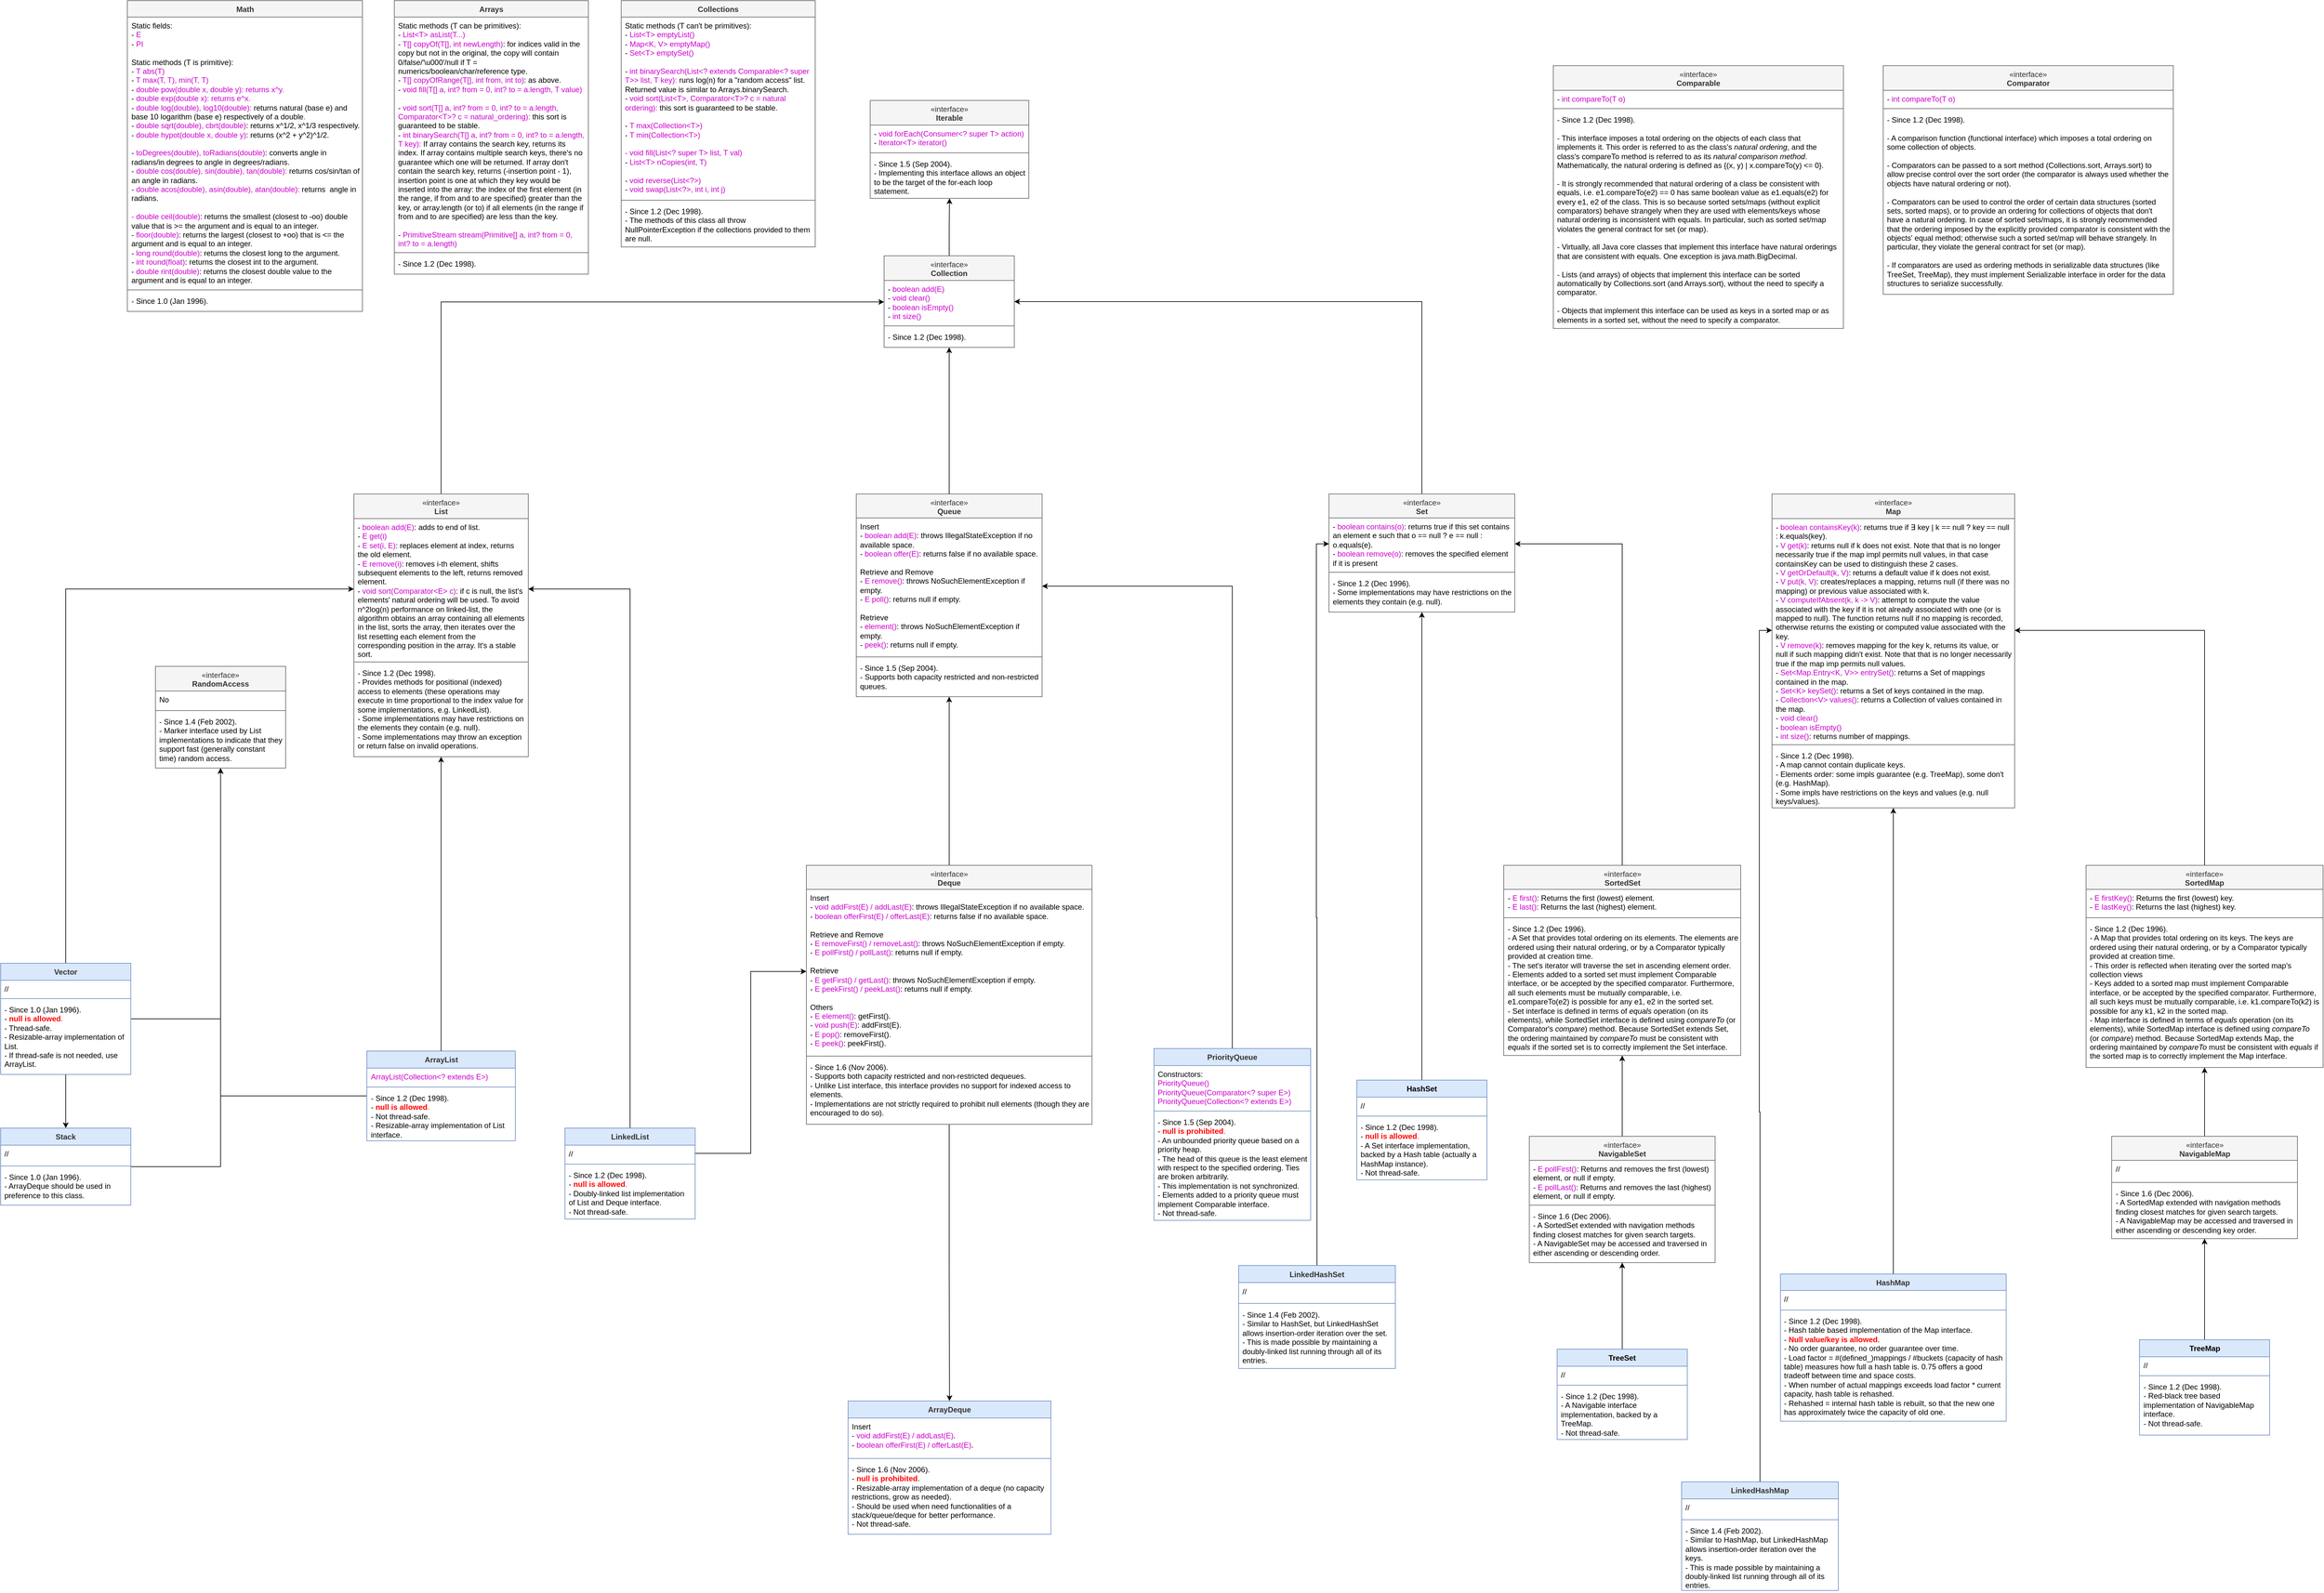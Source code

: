 <mxfile version="22.1.11" type="device">
  <diagram name="Page-1" id="rgzXXpZxuQ33LzNDmdkQ">
    <mxGraphModel dx="2968" dy="2085" grid="0" gridSize="10" guides="1" tooltips="1" connect="1" arrows="1" fold="1" page="1" pageScale="1" pageWidth="1600" pageHeight="1200" math="0" shadow="0">
      <root>
        <mxCell id="0" />
        <mxCell id="1" parent="0" />
        <mxCell id="xqsKgH8Ro8fH1hyzLg4l-7" value="" style="edgeStyle=orthogonalEdgeStyle;rounded=0;orthogonalLoop=1;jettySize=auto;html=1;exitX=0.5;exitY=0;exitDx=0;exitDy=0;entryX=0;entryY=0.5;entryDx=0;entryDy=0;" parent="1" source="FApFlZrMrufbnj_ad8FX-26" target="xqsKgH8Ro8fH1hyzLg4l-49" edge="1">
          <mxGeometry relative="1" as="geometry">
            <mxPoint x="673" y="415.5" as="targetPoint" />
          </mxGeometry>
        </mxCell>
        <mxCell id="xqsKgH8Ro8fH1hyzLg4l-13" value="" style="edgeStyle=orthogonalEdgeStyle;rounded=0;orthogonalLoop=1;jettySize=auto;html=1;exitX=0.5;exitY=0;exitDx=0;exitDy=0;" parent="1" source="FApFlZrMrufbnj_ad8FX-5" target="FApFlZrMrufbnj_ad8FX-27" edge="1">
          <mxGeometry relative="1" as="geometry">
            <mxPoint x="243.053" y="852" as="sourcePoint" />
          </mxGeometry>
        </mxCell>
        <mxCell id="FApFlZrMrufbnj_ad8FX-18" style="edgeStyle=orthogonalEdgeStyle;rounded=0;orthogonalLoop=1;jettySize=auto;html=1;entryX=0;entryY=0.5;entryDx=0;entryDy=0;" parent="1" source="FApFlZrMrufbnj_ad8FX-14" target="FApFlZrMrufbnj_ad8FX-27" edge="1">
          <mxGeometry relative="1" as="geometry">
            <mxPoint x="-122" y="597" as="targetPoint" />
          </mxGeometry>
        </mxCell>
        <mxCell id="xqsKgH8Ro8fH1hyzLg4l-67" style="edgeStyle=orthogonalEdgeStyle;rounded=0;orthogonalLoop=1;jettySize=auto;html=1;exitX=0.5;exitY=0;exitDx=0;exitDy=0;" parent="1" source="xqsKgH8Ro8fH1hyzLg4l-58" target="xqsKgH8Ro8fH1hyzLg4l-44" edge="1">
          <mxGeometry relative="1" as="geometry" />
        </mxCell>
        <mxCell id="xqsKgH8Ro8fH1hyzLg4l-44" value="&lt;span style=&quot;font-weight: normal;&quot;&gt;«interface»&lt;br style=&quot;border-color: var(--border-color); color: rgb(51, 51, 51);&quot;&gt;&lt;/span&gt;&lt;b style=&quot;border-color: var(--border-color); color: rgb(51, 51, 51);&quot;&gt;Queue&lt;/b&gt;" style="swimlane;fontStyle=1;align=center;verticalAlign=top;childLayout=stackLayout;horizontal=1;startSize=38;horizontalStack=0;resizeParent=1;resizeParentMax=0;resizeLast=0;collapsible=1;marginBottom=0;whiteSpace=wrap;html=1;fillColor=#f5f5f5;fontColor=#333333;strokeColor=#666666;" parent="1" vertex="1">
          <mxGeometry x="595" y="449" width="294" height="321" as="geometry" />
        </mxCell>
        <mxCell id="xqsKgH8Ro8fH1hyzLg4l-45" value="Insert&lt;br&gt;- &lt;font color=&quot;#cc00cc&quot;&gt;boolean add(E)&lt;/font&gt;: throws&amp;nbsp;IllegalStateException if no available space.&lt;br&gt;- &lt;font color=&quot;#cc00cc&quot;&gt;boolean offer(E)&lt;/font&gt;: returns false if no available space.&lt;br&gt;&lt;br&gt;Retrieve and Remove&lt;br&gt;- &lt;font color=&quot;#cc00cc&quot;&gt;E remove()&lt;/font&gt;: throws NoSuchElementException if empty.&lt;br&gt;- &lt;font color=&quot;#cc00cc&quot;&gt;E poll()&lt;/font&gt;: returns null if empty.&lt;br&gt;&lt;br&gt;Retrieve&lt;br&gt;- &lt;font color=&quot;#cc00cc&quot;&gt;element()&lt;/font&gt;: throws NoSuchElementException if empty.&lt;br&gt;- &lt;font color=&quot;#cc00cc&quot;&gt;peek()&lt;/font&gt;: returns null if empty." style="text;strokeColor=none;fillColor=none;align=left;verticalAlign=top;spacingLeft=4;spacingRight=4;overflow=hidden;rotatable=0;points=[[0,0.5],[1,0.5]];portConstraint=eastwest;whiteSpace=wrap;html=1;" parent="xqsKgH8Ro8fH1hyzLg4l-44" vertex="1">
          <mxGeometry y="38" width="294" height="216" as="geometry" />
        </mxCell>
        <mxCell id="xqsKgH8Ro8fH1hyzLg4l-46" value="" style="line;strokeWidth=1;fillColor=none;align=left;verticalAlign=middle;spacingTop=-1;spacingLeft=3;spacingRight=3;rotatable=0;labelPosition=right;points=[];portConstraint=eastwest;strokeColor=inherit;" parent="xqsKgH8Ro8fH1hyzLg4l-44" vertex="1">
          <mxGeometry y="254" width="294" height="8" as="geometry" />
        </mxCell>
        <mxCell id="xqsKgH8Ro8fH1hyzLg4l-47" value="- Since 1.5 (Sep 2004).&lt;br&gt;-&amp;nbsp;Supports both capacity restricted and non-restricted queues." style="text;strokeColor=none;fillColor=none;align=left;verticalAlign=top;spacingLeft=4;spacingRight=4;overflow=hidden;rotatable=0;points=[[0,0.5],[1,0.5]];portConstraint=eastwest;whiteSpace=wrap;html=1;" parent="xqsKgH8Ro8fH1hyzLg4l-44" vertex="1">
          <mxGeometry y="262" width="294" height="59" as="geometry" />
        </mxCell>
        <mxCell id="xqsKgH8Ro8fH1hyzLg4l-52" style="edgeStyle=orthogonalEdgeStyle;rounded=0;orthogonalLoop=1;jettySize=auto;html=1;exitX=0.5;exitY=0;exitDx=0;exitDy=0;" parent="1" source="xqsKgH8Ro8fH1hyzLg4l-44" target="xqsKgH8Ro8fH1hyzLg4l-48" edge="1">
          <mxGeometry relative="1" as="geometry">
            <mxPoint x="742" y="544" as="sourcePoint" />
          </mxGeometry>
        </mxCell>
        <mxCell id="uIWywwVKDFgmFYhPDzQX-17" style="edgeStyle=orthogonalEdgeStyle;rounded=0;orthogonalLoop=1;jettySize=auto;html=1;" edge="1" parent="1" source="xqsKgH8Ro8fH1hyzLg4l-48" target="uIWywwVKDFgmFYhPDzQX-13">
          <mxGeometry relative="1" as="geometry" />
        </mxCell>
        <mxCell id="xqsKgH8Ro8fH1hyzLg4l-48" value="&lt;span style=&quot;font-weight: normal;&quot;&gt;«interface»&lt;br style=&quot;border-color: var(--border-color); color: rgb(51, 51, 51);&quot;&gt;&lt;/span&gt;&lt;b style=&quot;border-color: var(--border-color); color: rgb(51, 51, 51);&quot;&gt;Collection&lt;/b&gt;" style="swimlane;fontStyle=1;align=center;verticalAlign=top;childLayout=stackLayout;horizontal=1;startSize=39;horizontalStack=0;resizeParent=1;resizeParentMax=0;resizeLast=0;collapsible=1;marginBottom=0;whiteSpace=wrap;html=1;fillColor=#f5f5f5;fontColor=#333333;strokeColor=#666666;" parent="1" vertex="1">
          <mxGeometry x="639" y="72" width="206" height="145" as="geometry" />
        </mxCell>
        <mxCell id="xqsKgH8Ro8fH1hyzLg4l-49" value="- &lt;font color=&quot;#cc00cc&quot;&gt;boolean add(E)&lt;/font&gt;&lt;br style=&quot;border-color: var(--border-color);&quot;&gt;- &lt;font color=&quot;#cc00cc&quot;&gt;void clear()&lt;/font&gt;&lt;br style=&quot;border-color: var(--border-color);&quot;&gt;- &lt;font color=&quot;#cc00cc&quot;&gt;boolean isEmpty()&lt;/font&gt;&lt;br style=&quot;border-color: var(--border-color);&quot;&gt;- &lt;font color=&quot;#cc00cc&quot;&gt;int size()&lt;/font&gt;" style="text;strokeColor=none;fillColor=none;align=left;verticalAlign=top;spacingLeft=4;spacingRight=4;overflow=hidden;rotatable=0;points=[[0,0.5],[1,0.5]];portConstraint=eastwest;whiteSpace=wrap;html=1;" parent="xqsKgH8Ro8fH1hyzLg4l-48" vertex="1">
          <mxGeometry y="39" width="206" height="68" as="geometry" />
        </mxCell>
        <mxCell id="xqsKgH8Ro8fH1hyzLg4l-50" value="" style="line;strokeWidth=1;fillColor=none;align=left;verticalAlign=middle;spacingTop=-1;spacingLeft=3;spacingRight=3;rotatable=0;labelPosition=right;points=[];portConstraint=eastwest;strokeColor=inherit;" parent="xqsKgH8Ro8fH1hyzLg4l-48" vertex="1">
          <mxGeometry y="107" width="206" height="8" as="geometry" />
        </mxCell>
        <mxCell id="xqsKgH8Ro8fH1hyzLg4l-51" value="-&amp;nbsp;Since 1.2 (Dec 1998)." style="text;strokeColor=none;fillColor=none;align=left;verticalAlign=top;spacingLeft=4;spacingRight=4;overflow=hidden;rotatable=0;points=[[0,0.5],[1,0.5]];portConstraint=eastwest;whiteSpace=wrap;html=1;" parent="xqsKgH8Ro8fH1hyzLg4l-48" vertex="1">
          <mxGeometry y="115" width="206" height="30" as="geometry" />
        </mxCell>
        <mxCell id="xqsKgH8Ro8fH1hyzLg4l-72" style="edgeStyle=orthogonalEdgeStyle;rounded=0;orthogonalLoop=1;jettySize=auto;html=1;entryX=0.5;entryY=0;entryDx=0;entryDy=0;" parent="1" source="xqsKgH8Ro8fH1hyzLg4l-58" target="xqsKgH8Ro8fH1hyzLg4l-68" edge="1">
          <mxGeometry relative="1" as="geometry" />
        </mxCell>
        <mxCell id="xqsKgH8Ro8fH1hyzLg4l-58" value="&lt;span style=&quot;font-weight: normal;&quot;&gt;«interface»&lt;br style=&quot;border-color: var(--border-color); color: rgb(51, 51, 51);&quot;&gt;&lt;/span&gt;&lt;b style=&quot;border-color: var(--border-color); color: rgb(51, 51, 51);&quot;&gt;Deque&lt;/b&gt;" style="swimlane;fontStyle=1;align=center;verticalAlign=top;childLayout=stackLayout;horizontal=1;startSize=38;horizontalStack=0;resizeParent=1;resizeParentMax=0;resizeLast=0;collapsible=1;marginBottom=0;whiteSpace=wrap;html=1;fillColor=#f5f5f5;fontColor=#333333;strokeColor=#666666;" parent="1" vertex="1">
          <mxGeometry x="516" y="1037" width="452" height="410" as="geometry" />
        </mxCell>
        <mxCell id="xqsKgH8Ro8fH1hyzLg4l-59" value="Insert&lt;br&gt;- &lt;font color=&quot;#cc00cc&quot;&gt;void addFirst(E) / addLast(E)&lt;/font&gt;: throws&amp;nbsp;IllegalStateException if no available space.&lt;br&gt;- &lt;font color=&quot;#cc00cc&quot;&gt;boolean offerFirst(E) / offerLast(E)&lt;/font&gt;: returns false if no available space.&lt;br&gt;&lt;br&gt;Retrieve and Remove&lt;br&gt;- &lt;font color=&quot;#cc00cc&quot;&gt;E removeFirst() / removeLast()&lt;/font&gt;: throws NoSuchElementException if empty.&lt;br&gt;- &lt;font color=&quot;#cc00cc&quot;&gt;E pollFirst() / pollLast()&lt;/font&gt;: returns null if empty.&lt;br&gt;&lt;br&gt;Retrieve&lt;br&gt;- &lt;font color=&quot;#cc00cc&quot;&gt;E getFirst() / getLast()&lt;/font&gt;: throws NoSuchElementException if empty.&lt;br&gt;- &lt;font color=&quot;#cc00cc&quot;&gt;E peekFirst() / peekLast()&lt;/font&gt;: returns null if empty.&lt;br&gt;&lt;br&gt;Others&lt;br&gt;- &lt;font color=&quot;#cc00cc&quot;&gt;E element()&lt;/font&gt;: getFirst().&lt;br&gt;- &lt;font color=&quot;#cc00cc&quot;&gt;void push(E)&lt;/font&gt;: addFirst(E).&lt;br&gt;- &lt;font color=&quot;#cc00cc&quot;&gt;E pop()&lt;/font&gt;: removeFirst().&lt;br&gt;- &lt;font color=&quot;#cc00cc&quot;&gt;E peek()&lt;/font&gt;: peekFirst()." style="text;strokeColor=none;fillColor=none;align=left;verticalAlign=top;spacingLeft=4;spacingRight=4;overflow=hidden;rotatable=0;points=[[0,0.5],[1,0.5]];portConstraint=eastwest;whiteSpace=wrap;html=1;" parent="xqsKgH8Ro8fH1hyzLg4l-58" vertex="1">
          <mxGeometry y="38" width="452" height="260" as="geometry" />
        </mxCell>
        <mxCell id="xqsKgH8Ro8fH1hyzLg4l-60" value="" style="line;strokeWidth=1;fillColor=none;align=left;verticalAlign=middle;spacingTop=-1;spacingLeft=3;spacingRight=3;rotatable=0;labelPosition=right;points=[];portConstraint=eastwest;strokeColor=inherit;" parent="xqsKgH8Ro8fH1hyzLg4l-58" vertex="1">
          <mxGeometry y="298" width="452" height="8" as="geometry" />
        </mxCell>
        <mxCell id="xqsKgH8Ro8fH1hyzLg4l-61" value="- Since 1.6 (Nov 2006).&lt;br&gt;-&amp;nbsp;Supports both capacity restricted and non-restricted dequeues.&lt;br&gt;-&amp;nbsp;Unlike List interface, this interface provides no support for indexed access to elements.&lt;br&gt;-&amp;nbsp;Implementations are not strictly required to prohibit null elements (though they are encouraged to do so)." style="text;strokeColor=none;fillColor=none;align=left;verticalAlign=top;spacingLeft=4;spacingRight=4;overflow=hidden;rotatable=0;points=[[0,0.5],[1,0.5]];portConstraint=eastwest;whiteSpace=wrap;html=1;" parent="xqsKgH8Ro8fH1hyzLg4l-58" vertex="1">
          <mxGeometry y="306" width="452" height="104" as="geometry" />
        </mxCell>
        <mxCell id="xqsKgH8Ro8fH1hyzLg4l-68" value="&lt;span style=&quot;border-color: var(--border-color); color: rgb(51, 51, 51);&quot;&gt;Array&lt;/span&gt;&lt;b style=&quot;border-color: var(--border-color); color: rgb(51, 51, 51);&quot;&gt;Deque&lt;/b&gt;" style="swimlane;fontStyle=1;align=center;verticalAlign=top;childLayout=stackLayout;horizontal=1;startSize=27;horizontalStack=0;resizeParent=1;resizeParentMax=0;resizeLast=0;collapsible=1;marginBottom=0;whiteSpace=wrap;html=1;fillColor=#dae8fc;strokeColor=#6c8ebf;" parent="1" vertex="1">
          <mxGeometry x="582" y="1885" width="321" height="211" as="geometry" />
        </mxCell>
        <mxCell id="xqsKgH8Ro8fH1hyzLg4l-69" value="Insert&lt;br&gt;- &lt;font color=&quot;#cc00cc&quot;&gt;void addFirst(E) / addLast(E)&lt;/font&gt;.&lt;br&gt;- &lt;font color=&quot;#cc00cc&quot;&gt;boolean offerFirst(E) / offerLast(E)&lt;/font&gt;." style="text;strokeColor=none;fillColor=none;align=left;verticalAlign=top;spacingLeft=4;spacingRight=4;overflow=hidden;rotatable=0;points=[[0,0.5],[1,0.5]];portConstraint=eastwest;whiteSpace=wrap;html=1;" parent="xqsKgH8Ro8fH1hyzLg4l-68" vertex="1">
          <mxGeometry y="27" width="321" height="60" as="geometry" />
        </mxCell>
        <mxCell id="xqsKgH8Ro8fH1hyzLg4l-70" value="" style="line;strokeWidth=1;fillColor=none;align=left;verticalAlign=middle;spacingTop=-1;spacingLeft=3;spacingRight=3;rotatable=0;labelPosition=right;points=[];portConstraint=eastwest;strokeColor=inherit;" parent="xqsKgH8Ro8fH1hyzLg4l-68" vertex="1">
          <mxGeometry y="87" width="321" height="8" as="geometry" />
        </mxCell>
        <mxCell id="xqsKgH8Ro8fH1hyzLg4l-71" value="- Since 1.6 (Nov 2006).&lt;br&gt;-&amp;nbsp;&lt;b&gt;&lt;font color=&quot;#ff0000&quot;&gt;null is prohibited&lt;/font&gt;&lt;/b&gt;.&lt;br&gt;-&amp;nbsp;Resizable-array implementation of a deque (no capacity restrictions, grow as needed).&lt;br&gt;-&amp;nbsp;Should be used when need functionalities of a stack/queue/deque for better performance.&lt;br&gt;- Not thread-safe." style="text;strokeColor=none;fillColor=none;align=left;verticalAlign=top;spacingLeft=4;spacingRight=4;overflow=hidden;rotatable=0;points=[[0,0.5],[1,0.5]];portConstraint=eastwest;whiteSpace=wrap;html=1;" parent="xqsKgH8Ro8fH1hyzLg4l-68" vertex="1">
          <mxGeometry y="95" width="321" height="116" as="geometry" />
        </mxCell>
        <mxCell id="FApFlZrMrufbnj_ad8FX-5" value="&lt;b style=&quot;border-color: var(--border-color); color: rgb(51, 51, 51);&quot;&gt;LinkedList&lt;/b&gt;" style="swimlane;fontStyle=1;align=center;verticalAlign=top;childLayout=stackLayout;horizontal=1;startSize=27;horizontalStack=0;resizeParent=1;resizeParentMax=0;resizeLast=0;collapsible=1;marginBottom=0;whiteSpace=wrap;html=1;fillColor=#dae8fc;strokeColor=#6c8ebf;" parent="1" vertex="1">
          <mxGeometry x="134" y="1453" width="206" height="144" as="geometry" />
        </mxCell>
        <mxCell id="FApFlZrMrufbnj_ad8FX-6" value="//" style="text;strokeColor=none;fillColor=none;align=left;verticalAlign=top;spacingLeft=4;spacingRight=4;overflow=hidden;rotatable=0;points=[[0,0.5],[1,0.5]];portConstraint=eastwest;whiteSpace=wrap;html=1;" parent="FApFlZrMrufbnj_ad8FX-5" vertex="1">
          <mxGeometry y="27" width="206" height="26" as="geometry" />
        </mxCell>
        <mxCell id="FApFlZrMrufbnj_ad8FX-7" value="" style="line;strokeWidth=1;fillColor=none;align=left;verticalAlign=middle;spacingTop=-1;spacingLeft=3;spacingRight=3;rotatable=0;labelPosition=right;points=[];portConstraint=eastwest;strokeColor=inherit;" parent="FApFlZrMrufbnj_ad8FX-5" vertex="1">
          <mxGeometry y="53" width="206" height="8" as="geometry" />
        </mxCell>
        <mxCell id="FApFlZrMrufbnj_ad8FX-8" value="-&amp;nbsp;Since 1.2 (Dec 1998).&lt;br&gt;- &lt;b style=&quot;color: rgb(255, 0, 0);&quot;&gt;null is allowed&lt;/b&gt;&lt;font color=&quot;#ff0000&quot;&gt;.&lt;/font&gt;&lt;br&gt;- Doubly-linked list implementation of List and Deque interface.&lt;br&gt;- Not thread-safe." style="text;strokeColor=none;fillColor=none;align=left;verticalAlign=top;spacingLeft=4;spacingRight=4;overflow=hidden;rotatable=0;points=[[0,0.5],[1,0.5]];portConstraint=eastwest;whiteSpace=wrap;html=1;" parent="FApFlZrMrufbnj_ad8FX-5" vertex="1">
          <mxGeometry y="61" width="206" height="83" as="geometry" />
        </mxCell>
        <mxCell id="uIWywwVKDFgmFYhPDzQX-12" style="edgeStyle=orthogonalEdgeStyle;rounded=0;orthogonalLoop=1;jettySize=auto;html=1;" edge="1" parent="1" source="FApFlZrMrufbnj_ad8FX-10" target="uIWywwVKDFgmFYhPDzQX-1">
          <mxGeometry relative="1" as="geometry" />
        </mxCell>
        <mxCell id="FApFlZrMrufbnj_ad8FX-10" value="&lt;b style=&quot;border-color: var(--border-color); color: rgb(51, 51, 51);&quot;&gt;ArrayList&lt;/b&gt;" style="swimlane;fontStyle=1;align=center;verticalAlign=top;childLayout=stackLayout;horizontal=1;startSize=27;horizontalStack=0;resizeParent=1;resizeParentMax=0;resizeLast=0;collapsible=1;marginBottom=0;whiteSpace=wrap;html=1;fillColor=#dae8fc;strokeColor=#6c8ebf;" parent="1" vertex="1">
          <mxGeometry x="-179.5" y="1331" width="235" height="142" as="geometry" />
        </mxCell>
        <mxCell id="FApFlZrMrufbnj_ad8FX-11" value="&lt;font color=&quot;#cc00cc&quot;&gt;ArrayList(Collection&amp;lt;? extends E&amp;gt;)&lt;/font&gt;" style="text;strokeColor=none;fillColor=none;align=left;verticalAlign=top;spacingLeft=4;spacingRight=4;overflow=hidden;rotatable=0;points=[[0,0.5],[1,0.5]];portConstraint=eastwest;whiteSpace=wrap;html=1;" parent="FApFlZrMrufbnj_ad8FX-10" vertex="1">
          <mxGeometry y="27" width="235" height="26" as="geometry" />
        </mxCell>
        <mxCell id="FApFlZrMrufbnj_ad8FX-12" value="" style="line;strokeWidth=1;fillColor=none;align=left;verticalAlign=middle;spacingTop=-1;spacingLeft=3;spacingRight=3;rotatable=0;labelPosition=right;points=[];portConstraint=eastwest;strokeColor=inherit;" parent="FApFlZrMrufbnj_ad8FX-10" vertex="1">
          <mxGeometry y="53" width="235" height="8" as="geometry" />
        </mxCell>
        <mxCell id="FApFlZrMrufbnj_ad8FX-13" value="-&amp;nbsp;Since 1.2 (Dec 1998).&lt;br&gt;-&amp;nbsp;&lt;b style=&quot;border-color: var(--border-color); color: rgb(255, 0, 0);&quot;&gt;null is allowed&lt;/b&gt;&lt;font style=&quot;border-color: var(--border-color);&quot; color=&quot;#ff0000&quot;&gt;.&lt;/font&gt;&lt;br&gt;- Not thread-safe.&lt;br&gt;- Resizable-array implementation of List interface." style="text;strokeColor=none;fillColor=none;align=left;verticalAlign=top;spacingLeft=4;spacingRight=4;overflow=hidden;rotatable=0;points=[[0,0.5],[1,0.5]];portConstraint=eastwest;whiteSpace=wrap;html=1;" parent="FApFlZrMrufbnj_ad8FX-10" vertex="1">
          <mxGeometry y="61" width="235" height="81" as="geometry" />
        </mxCell>
        <mxCell id="FApFlZrMrufbnj_ad8FX-25" style="edgeStyle=orthogonalEdgeStyle;rounded=0;orthogonalLoop=1;jettySize=auto;html=1;entryX=0.5;entryY=0;entryDx=0;entryDy=0;" parent="1" source="FApFlZrMrufbnj_ad8FX-14" target="FApFlZrMrufbnj_ad8FX-21" edge="1">
          <mxGeometry relative="1" as="geometry" />
        </mxCell>
        <mxCell id="uIWywwVKDFgmFYhPDzQX-10" style="edgeStyle=orthogonalEdgeStyle;rounded=0;orthogonalLoop=1;jettySize=auto;html=1;" edge="1" parent="1" source="FApFlZrMrufbnj_ad8FX-14" target="uIWywwVKDFgmFYhPDzQX-1">
          <mxGeometry relative="1" as="geometry" />
        </mxCell>
        <mxCell id="FApFlZrMrufbnj_ad8FX-14" value="&lt;b style=&quot;border-color: var(--border-color); color: rgb(51, 51, 51);&quot;&gt;Vector&lt;/b&gt;" style="swimlane;fontStyle=1;align=center;verticalAlign=top;childLayout=stackLayout;horizontal=1;startSize=27;horizontalStack=0;resizeParent=1;resizeParentMax=0;resizeLast=0;collapsible=1;marginBottom=0;whiteSpace=wrap;html=1;fillColor=#dae8fc;strokeColor=#6c8ebf;" parent="1" vertex="1">
          <mxGeometry x="-759" y="1192" width="206" height="176" as="geometry" />
        </mxCell>
        <mxCell id="FApFlZrMrufbnj_ad8FX-15" value="//" style="text;strokeColor=none;fillColor=none;align=left;verticalAlign=top;spacingLeft=4;spacingRight=4;overflow=hidden;rotatable=0;points=[[0,0.5],[1,0.5]];portConstraint=eastwest;whiteSpace=wrap;html=1;" parent="FApFlZrMrufbnj_ad8FX-14" vertex="1">
          <mxGeometry y="27" width="206" height="25" as="geometry" />
        </mxCell>
        <mxCell id="FApFlZrMrufbnj_ad8FX-16" value="" style="line;strokeWidth=1;fillColor=none;align=left;verticalAlign=middle;spacingTop=-1;spacingLeft=3;spacingRight=3;rotatable=0;labelPosition=right;points=[];portConstraint=eastwest;strokeColor=inherit;" parent="FApFlZrMrufbnj_ad8FX-14" vertex="1">
          <mxGeometry y="52" width="206" height="8" as="geometry" />
        </mxCell>
        <mxCell id="FApFlZrMrufbnj_ad8FX-17" value="-&amp;nbsp;Since 1.0 (Jan 1996).&lt;br&gt;-&amp;nbsp;&lt;b style=&quot;border-color: var(--border-color); color: rgb(255, 0, 0);&quot;&gt;null is allowed&lt;/b&gt;&lt;font style=&quot;border-color: var(--border-color);&quot; color=&quot;#ff0000&quot;&gt;.&lt;/font&gt;&lt;br&gt;- Thread-safe.&lt;br&gt;- Resizable-array implementation of List.&lt;br&gt;- If thread-safe is not needed, use ArrayList." style="text;strokeColor=none;fillColor=none;align=left;verticalAlign=top;spacingLeft=4;spacingRight=4;overflow=hidden;rotatable=0;points=[[0,0.5],[1,0.5]];portConstraint=eastwest;whiteSpace=wrap;html=1;" parent="FApFlZrMrufbnj_ad8FX-14" vertex="1">
          <mxGeometry y="60" width="206" height="116" as="geometry" />
        </mxCell>
        <mxCell id="uIWywwVKDFgmFYhPDzQX-11" style="edgeStyle=orthogonalEdgeStyle;rounded=0;orthogonalLoop=1;jettySize=auto;html=1;" edge="1" parent="1" source="FApFlZrMrufbnj_ad8FX-21" target="uIWywwVKDFgmFYhPDzQX-1">
          <mxGeometry relative="1" as="geometry" />
        </mxCell>
        <mxCell id="FApFlZrMrufbnj_ad8FX-21" value="&lt;b style=&quot;border-color: var(--border-color); color: rgb(51, 51, 51);&quot;&gt;Stack&lt;/b&gt;" style="swimlane;fontStyle=1;align=center;verticalAlign=top;childLayout=stackLayout;horizontal=1;startSize=27;horizontalStack=0;resizeParent=1;resizeParentMax=0;resizeLast=0;collapsible=1;marginBottom=0;whiteSpace=wrap;html=1;fillColor=#dae8fc;strokeColor=#6c8ebf;" parent="1" vertex="1">
          <mxGeometry x="-759" y="1453" width="206" height="122" as="geometry" />
        </mxCell>
        <mxCell id="FApFlZrMrufbnj_ad8FX-22" value="//" style="text;strokeColor=none;fillColor=none;align=left;verticalAlign=top;spacingLeft=4;spacingRight=4;overflow=hidden;rotatable=0;points=[[0,0.5],[1,0.5]];portConstraint=eastwest;whiteSpace=wrap;html=1;" parent="FApFlZrMrufbnj_ad8FX-21" vertex="1">
          <mxGeometry y="27" width="206" height="29" as="geometry" />
        </mxCell>
        <mxCell id="FApFlZrMrufbnj_ad8FX-23" value="" style="line;strokeWidth=1;fillColor=none;align=left;verticalAlign=middle;spacingTop=-1;spacingLeft=3;spacingRight=3;rotatable=0;labelPosition=right;points=[];portConstraint=eastwest;strokeColor=inherit;" parent="FApFlZrMrufbnj_ad8FX-21" vertex="1">
          <mxGeometry y="56" width="206" height="8" as="geometry" />
        </mxCell>
        <mxCell id="FApFlZrMrufbnj_ad8FX-24" value="-&amp;nbsp;Since 1.0 (Jan 1996).&lt;br&gt;- ArrayDeque should be used in preference to this class." style="text;strokeColor=none;fillColor=none;align=left;verticalAlign=top;spacingLeft=4;spacingRight=4;overflow=hidden;rotatable=0;points=[[0,0.5],[1,0.5]];portConstraint=eastwest;whiteSpace=wrap;html=1;" parent="FApFlZrMrufbnj_ad8FX-21" vertex="1">
          <mxGeometry y="64" width="206" height="58" as="geometry" />
        </mxCell>
        <mxCell id="FApFlZrMrufbnj_ad8FX-30" style="edgeStyle=orthogonalEdgeStyle;rounded=0;orthogonalLoop=1;jettySize=auto;html=1;exitX=0.5;exitY=0;exitDx=0;exitDy=0;" parent="1" source="FApFlZrMrufbnj_ad8FX-10" target="FApFlZrMrufbnj_ad8FX-26" edge="1">
          <mxGeometry relative="1" as="geometry" />
        </mxCell>
        <mxCell id="FApFlZrMrufbnj_ad8FX-26" value="&lt;span style=&quot;font-weight: normal;&quot;&gt;«interface»&lt;br style=&quot;border-color: var(--border-color); color: rgb(51, 51, 51);&quot;&gt;&lt;/span&gt;List" style="swimlane;fontStyle=1;align=center;verticalAlign=top;childLayout=stackLayout;horizontal=1;startSize=39;horizontalStack=0;resizeParent=1;resizeParentMax=0;resizeLast=0;collapsible=1;marginBottom=0;whiteSpace=wrap;html=1;fillColor=#f5f5f5;fontColor=#333333;strokeColor=#666666;" parent="1" vertex="1">
          <mxGeometry x="-200" y="449" width="276" height="416" as="geometry" />
        </mxCell>
        <mxCell id="FApFlZrMrufbnj_ad8FX-27" value="- &lt;font color=&quot;#cc00cc&quot;&gt;boolean add(E)&lt;/font&gt;: adds to end of list.&lt;br&gt;- &lt;font color=&quot;#cc00cc&quot;&gt;E get(i)&lt;/font&gt;&lt;br style=&quot;border-color: var(--border-color);&quot;&gt;- &lt;font color=&quot;#cc00cc&quot;&gt;E set(i, E)&lt;/font&gt;: replaces element at index, returns the old element.&lt;br style=&quot;border-color: var(--border-color);&quot;&gt;- &lt;font color=&quot;#cc00cc&quot;&gt;E remove(i)&lt;/font&gt;: removes i-th element, shifts subsequent elements to the left, returns removed element.&lt;br&gt;- &lt;font color=&quot;#cc00cc&quot;&gt;void sort(Comparator&amp;lt;E&amp;gt; c)&lt;/font&gt;: if c is null, the list&#39;s elements&#39; natural ordering will be used. To avoid n^2log(n) performance on linked-list, the algorithm obtains an array containing all elements in the list, sorts the array, then iterates over the list resetting each element from the corresponding position in the array. It&#39;s a stable sort." style="text;strokeColor=none;fillColor=none;align=left;verticalAlign=top;spacingLeft=4;spacingRight=4;overflow=hidden;rotatable=0;points=[[0,0.5],[1,0.5]];portConstraint=eastwest;whiteSpace=wrap;html=1;" parent="FApFlZrMrufbnj_ad8FX-26" vertex="1">
          <mxGeometry y="39" width="276" height="223" as="geometry" />
        </mxCell>
        <mxCell id="FApFlZrMrufbnj_ad8FX-28" value="" style="line;strokeWidth=1;fillColor=none;align=left;verticalAlign=middle;spacingTop=-1;spacingLeft=3;spacingRight=3;rotatable=0;labelPosition=right;points=[];portConstraint=eastwest;strokeColor=inherit;" parent="FApFlZrMrufbnj_ad8FX-26" vertex="1">
          <mxGeometry y="262" width="276" height="8" as="geometry" />
        </mxCell>
        <mxCell id="FApFlZrMrufbnj_ad8FX-29" value="-&amp;nbsp;Since 1.2 (Dec 1998).&lt;br&gt;- Provides methods for positional (indexed) access to elements (these operations may execute in time proportional to the index value for some implementations, e.g. LinkedList).&lt;br&gt;- Some implementations may have restrictions on the elements they contain (e.g. null).&lt;br&gt;- Some implementations may throw an exception or return false on invalid operations." style="text;strokeColor=none;fillColor=none;align=left;verticalAlign=top;spacingLeft=4;spacingRight=4;overflow=hidden;rotatable=0;points=[[0,0.5],[1,0.5]];portConstraint=eastwest;whiteSpace=wrap;html=1;" parent="FApFlZrMrufbnj_ad8FX-26" vertex="1">
          <mxGeometry y="270" width="276" height="146" as="geometry" />
        </mxCell>
        <mxCell id="FApFlZrMrufbnj_ad8FX-59" style="edgeStyle=orthogonalEdgeStyle;rounded=0;orthogonalLoop=1;jettySize=auto;html=1;entryX=0.5;entryY=1;entryDx=0;entryDy=0;exitX=0.5;exitY=0;exitDx=0;exitDy=0;" parent="1" source="FApFlZrMrufbnj_ad8FX-60" target="FApFlZrMrufbnj_ad8FX-53" edge="1">
          <mxGeometry relative="1" as="geometry">
            <mxPoint x="1490.0" y="981" as="sourcePoint" />
          </mxGeometry>
        </mxCell>
        <mxCell id="FApFlZrMrufbnj_ad8FX-41" style="edgeStyle=orthogonalEdgeStyle;rounded=0;orthogonalLoop=1;jettySize=auto;html=1;exitX=0.5;exitY=0;exitDx=0;exitDy=0;" parent="1" source="FApFlZrMrufbnj_ad8FX-37" target="FApFlZrMrufbnj_ad8FX-33" edge="1">
          <mxGeometry relative="1" as="geometry" />
        </mxCell>
        <mxCell id="FApFlZrMrufbnj_ad8FX-33" value="&lt;span style=&quot;font-weight: normal;&quot;&gt;«interface»&lt;br style=&quot;border-color: var(--border-color); color: rgb(51, 51, 51);&quot;&gt;&lt;/span&gt;&lt;b style=&quot;border-color: var(--border-color); color: rgb(51, 51, 51);&quot;&gt;Map&lt;/b&gt;" style="swimlane;fontStyle=1;align=center;verticalAlign=top;childLayout=stackLayout;horizontal=1;startSize=39;horizontalStack=0;resizeParent=1;resizeParentMax=0;resizeLast=0;collapsible=1;marginBottom=0;whiteSpace=wrap;html=1;fillColor=#f5f5f5;fontColor=#333333;strokeColor=#666666;" parent="1" vertex="1">
          <mxGeometry x="2044" y="449" width="384" height="497" as="geometry" />
        </mxCell>
        <mxCell id="FApFlZrMrufbnj_ad8FX-34" value="- &lt;font color=&quot;#cc00cc&quot;&gt;boolean containsKey(k)&lt;/font&gt;: returns true if&amp;nbsp;∃ key | k == null ? key == null : k.equals(key).&lt;br&gt;- &lt;font color=&quot;#cc00cc&quot;&gt;V get(k)&lt;/font&gt;: returns null if k does not exist. Note that that is no longer necessarily true if the map impl permits null values, in that case containsKey can be used to distinguish these 2 cases.&lt;br&gt;- &lt;font color=&quot;#cc00cc&quot;&gt;V getOrDefault(k, V)&lt;/font&gt;: returns a default value if k does not exist.&lt;br&gt;- &lt;font color=&quot;#cc00cc&quot;&gt;V put(k, V)&lt;/font&gt;: creates/replaces a mapping, returns null (if there was no mapping) or previous value associated with k.&lt;br&gt;-&amp;nbsp;&lt;font color=&quot;#cc00cc&quot;&gt;V computeIfAbsent(k, k -&amp;gt; V)&lt;/font&gt;: attempt to compute the value associated with the key if it is not already associated with one (or is mapped to null). The function returns null if no mapping is recorded, otherwise returns the existing or computed value associated with the key.&lt;br&gt;- &lt;font color=&quot;#cc00cc&quot;&gt;V remove(k)&lt;/font&gt;: removes mapping for the key k, returns its value, or null if such mapping didn&#39;t exist. Note that that is no longer necessarily true if the map imp permits null values.&amp;nbsp;&lt;br&gt;- &lt;font color=&quot;#cc00cc&quot;&gt;Set&amp;lt;Map.Entry&amp;lt;K, V&amp;gt;&amp;gt; entrySet()&lt;/font&gt;: returns a Set of mappings contained in the map.&lt;br&gt;- &lt;font color=&quot;#cc00cc&quot;&gt;Set&amp;lt;K&amp;gt; keySet()&lt;/font&gt;: returns a Set of keys contained in the map.&lt;br&gt;- &lt;font color=&quot;#cc00cc&quot;&gt;Collection&amp;lt;V&amp;gt; values()&lt;/font&gt;: returns a Collection of values contained in the map.&lt;br&gt;- &lt;font color=&quot;#cc00cc&quot;&gt;void clear()&lt;/font&gt;&lt;br style=&quot;border-color: var(--border-color);&quot;&gt;- &lt;font color=&quot;#cc00cc&quot;&gt;boolean isEmpty()&lt;/font&gt;&lt;br style=&quot;border-color: var(--border-color);&quot;&gt;-&lt;font color=&quot;#cc00cc&quot;&gt; int size()&lt;/font&gt;: returns number of mappings." style="text;strokeColor=none;fillColor=none;align=left;verticalAlign=top;spacingLeft=4;spacingRight=4;overflow=hidden;rotatable=0;points=[[0,0.5],[1,0.5]];portConstraint=eastwest;whiteSpace=wrap;html=1;" parent="FApFlZrMrufbnj_ad8FX-33" vertex="1">
          <mxGeometry y="39" width="384" height="354" as="geometry" />
        </mxCell>
        <mxCell id="FApFlZrMrufbnj_ad8FX-35" value="" style="line;strokeWidth=1;fillColor=none;align=left;verticalAlign=middle;spacingTop=-1;spacingLeft=3;spacingRight=3;rotatable=0;labelPosition=right;points=[];portConstraint=eastwest;strokeColor=inherit;" parent="FApFlZrMrufbnj_ad8FX-33" vertex="1">
          <mxGeometry y="393" width="384" height="8" as="geometry" />
        </mxCell>
        <mxCell id="FApFlZrMrufbnj_ad8FX-36" value="-&amp;nbsp;Since 1.2 (Dec 1998).&lt;br&gt;- A map cannot contain duplicate keys.&lt;br&gt;- Elements order: some impls guarantee (e.g. TreeMap), some don&#39;t (e.g. HashMap).&lt;br&gt;- Some impls have restrictions on the keys and values (e.g. null keys/values)." style="text;strokeColor=none;fillColor=none;align=left;verticalAlign=top;spacingLeft=4;spacingRight=4;overflow=hidden;rotatable=0;points=[[0,0.5],[1,0.5]];portConstraint=eastwest;whiteSpace=wrap;html=1;" parent="FApFlZrMrufbnj_ad8FX-33" vertex="1">
          <mxGeometry y="401" width="384" height="96" as="geometry" />
        </mxCell>
        <mxCell id="FApFlZrMrufbnj_ad8FX-37" value="&lt;b style=&quot;border-color: var(--border-color); color: rgb(51, 51, 51);&quot;&gt;HashMap&lt;/b&gt;" style="swimlane;fontStyle=1;align=center;verticalAlign=top;childLayout=stackLayout;horizontal=1;startSize=26;horizontalStack=0;resizeParent=1;resizeParentMax=0;resizeLast=0;collapsible=1;marginBottom=0;whiteSpace=wrap;html=1;fillColor=#dae8fc;strokeColor=#6c8ebf;" parent="1" vertex="1">
          <mxGeometry x="2057.37" y="1684" width="357.25" height="233" as="geometry" />
        </mxCell>
        <mxCell id="FApFlZrMrufbnj_ad8FX-38" value="//" style="text;strokeColor=none;fillColor=none;align=left;verticalAlign=top;spacingLeft=4;spacingRight=4;overflow=hidden;rotatable=0;points=[[0,0.5],[1,0.5]];portConstraint=eastwest;whiteSpace=wrap;html=1;" parent="FApFlZrMrufbnj_ad8FX-37" vertex="1">
          <mxGeometry y="26" width="357.25" height="27" as="geometry" />
        </mxCell>
        <mxCell id="FApFlZrMrufbnj_ad8FX-39" value="" style="line;strokeWidth=1;fillColor=none;align=left;verticalAlign=middle;spacingTop=-1;spacingLeft=3;spacingRight=3;rotatable=0;labelPosition=right;points=[];portConstraint=eastwest;strokeColor=inherit;" parent="FApFlZrMrufbnj_ad8FX-37" vertex="1">
          <mxGeometry y="53" width="357.25" height="8" as="geometry" />
        </mxCell>
        <mxCell id="FApFlZrMrufbnj_ad8FX-40" value="-&amp;nbsp;Since 1.2 (Dec 1998).&lt;br&gt;- Hash table based implementation of the Map interface.&lt;br&gt;- &lt;b&gt;&lt;font color=&quot;#ff0000&quot;&gt;Null value/key is allowed&lt;/font&gt;&lt;/b&gt;.&lt;br&gt;- No order guarantee, no order guarantee over time.&lt;br&gt;- Load factor = #(defined_)mappings / #buckets (capacity of hash table) measures how full a hash table is. 0.75 offers a good tradeoff between time and space costs.&lt;br&gt;- When number of actual mappings exceeds load factor * current capacity, hash table is rehashed.&lt;br&gt;- Rehashed = internal hash table is rebuilt, so that the new one has approximately twice the capacity of old one." style="text;strokeColor=none;fillColor=none;align=left;verticalAlign=top;spacingLeft=4;spacingRight=4;overflow=hidden;rotatable=0;points=[[0,0.5],[1,0.5]];portConstraint=eastwest;whiteSpace=wrap;html=1;" parent="FApFlZrMrufbnj_ad8FX-37" vertex="1">
          <mxGeometry y="61" width="357.25" height="172" as="geometry" />
        </mxCell>
        <mxCell id="FApFlZrMrufbnj_ad8FX-52" style="edgeStyle=orthogonalEdgeStyle;rounded=0;orthogonalLoop=1;jettySize=auto;html=1;" parent="1" source="FApFlZrMrufbnj_ad8FX-46" target="xqsKgH8Ro8fH1hyzLg4l-45" edge="1">
          <mxGeometry relative="1" as="geometry" />
        </mxCell>
        <mxCell id="FApFlZrMrufbnj_ad8FX-46" value="&lt;b style=&quot;border-color: var(--border-color); color: rgb(51, 51, 51);&quot;&gt;PriorityQueue&lt;/b&gt;" style="swimlane;fontStyle=1;align=center;verticalAlign=top;childLayout=stackLayout;horizontal=1;startSize=27;horizontalStack=0;resizeParent=1;resizeParentMax=0;resizeLast=0;collapsible=1;marginBottom=0;whiteSpace=wrap;html=1;fillColor=#dae8fc;strokeColor=#6c8ebf;" parent="1" vertex="1">
          <mxGeometry x="1066" y="1327" width="248" height="272" as="geometry" />
        </mxCell>
        <mxCell id="FApFlZrMrufbnj_ad8FX-47" value="Constructors:&lt;br&gt;&lt;font color=&quot;#cc00cc&quot;&gt;PriorityQueue()&lt;br&gt;PriorityQueue(Comparator&amp;lt;? super E&amp;gt;)&lt;br&gt;PriorityQueue(Collection&amp;lt;? extends E&amp;gt;)&lt;/font&gt;" style="text;strokeColor=none;fillColor=none;align=left;verticalAlign=top;spacingLeft=4;spacingRight=4;overflow=hidden;rotatable=0;points=[[0,0.5],[1,0.5]];portConstraint=eastwest;whiteSpace=wrap;html=1;" parent="FApFlZrMrufbnj_ad8FX-46" vertex="1">
          <mxGeometry y="27" width="248" height="68" as="geometry" />
        </mxCell>
        <mxCell id="FApFlZrMrufbnj_ad8FX-48" value="" style="line;strokeWidth=1;fillColor=none;align=left;verticalAlign=middle;spacingTop=-1;spacingLeft=3;spacingRight=3;rotatable=0;labelPosition=right;points=[];portConstraint=eastwest;strokeColor=inherit;" parent="FApFlZrMrufbnj_ad8FX-46" vertex="1">
          <mxGeometry y="95" width="248" height="8" as="geometry" />
        </mxCell>
        <mxCell id="FApFlZrMrufbnj_ad8FX-49" value="-&amp;nbsp;Since 1.5 (Sep 2004).&lt;br&gt;- &lt;b style=&quot;color: rgb(255, 0, 0);&quot;&gt;null is prohibited&lt;/b&gt;&lt;font color=&quot;#ff0000&quot;&gt;.&lt;/font&gt;&lt;br&gt;- An unbounded priority queue based on a priority heap.&lt;br&gt;- The head of this queue is the least element with respect to the specified ordering. Ties are broken arbitrarily.&lt;br&gt;- This implementation is not synchronized.&lt;br&gt;- Elements added to a priority queue must implement Comparable interface.&lt;br&gt;- Not thread-safe." style="text;strokeColor=none;fillColor=none;align=left;verticalAlign=top;spacingLeft=4;spacingRight=4;overflow=hidden;rotatable=0;points=[[0,0.5],[1,0.5]];portConstraint=eastwest;whiteSpace=wrap;html=1;" parent="FApFlZrMrufbnj_ad8FX-46" vertex="1">
          <mxGeometry y="103" width="248" height="169" as="geometry" />
        </mxCell>
        <mxCell id="FApFlZrMrufbnj_ad8FX-51" style="edgeStyle=orthogonalEdgeStyle;rounded=0;orthogonalLoop=1;jettySize=auto;html=1;" parent="1" source="FApFlZrMrufbnj_ad8FX-6" target="xqsKgH8Ro8fH1hyzLg4l-59" edge="1">
          <mxGeometry relative="1" as="geometry" />
        </mxCell>
        <mxCell id="FApFlZrMrufbnj_ad8FX-57" style="edgeStyle=orthogonalEdgeStyle;rounded=0;orthogonalLoop=1;jettySize=auto;html=1;entryX=1;entryY=0.5;entryDx=0;entryDy=0;exitX=0.5;exitY=0;exitDx=0;exitDy=0;" parent="1" source="FApFlZrMrufbnj_ad8FX-53" target="xqsKgH8Ro8fH1hyzLg4l-48" edge="1">
          <mxGeometry relative="1" as="geometry" />
        </mxCell>
        <mxCell id="FApFlZrMrufbnj_ad8FX-53" value="&lt;span style=&quot;font-weight: normal;&quot;&gt;«interface»&lt;br style=&quot;border-color: var(--border-color); color: rgb(51, 51, 51);&quot;&gt;&lt;/span&gt;&lt;b style=&quot;border-color: var(--border-color); color: rgb(51, 51, 51);&quot;&gt;Set&lt;/b&gt;" style="swimlane;fontStyle=1;align=center;verticalAlign=top;childLayout=stackLayout;horizontal=1;startSize=38;horizontalStack=0;resizeParent=1;resizeParentMax=0;resizeLast=0;collapsible=1;marginBottom=0;whiteSpace=wrap;html=1;fillColor=#f5f5f5;fontColor=#333333;strokeColor=#666666;" parent="1" vertex="1">
          <mxGeometry x="1343" y="449" width="294" height="187" as="geometry" />
        </mxCell>
        <mxCell id="FApFlZrMrufbnj_ad8FX-54" value="- &lt;font color=&quot;#cc00cc&quot;&gt;boolean contains(o)&lt;/font&gt;: returns true if this set contains an element e such that o == null ? e == null : o.equals(e).&lt;br&gt;- &lt;font color=&quot;#cc00cc&quot;&gt;boolean remove(o)&lt;/font&gt;: removes the specified element if it is present" style="text;strokeColor=none;fillColor=none;align=left;verticalAlign=top;spacingLeft=4;spacingRight=4;overflow=hidden;rotatable=0;points=[[0,0.5],[1,0.5]];portConstraint=eastwest;whiteSpace=wrap;html=1;" parent="FApFlZrMrufbnj_ad8FX-53" vertex="1">
          <mxGeometry y="38" width="294" height="82" as="geometry" />
        </mxCell>
        <mxCell id="FApFlZrMrufbnj_ad8FX-55" value="" style="line;strokeWidth=1;fillColor=none;align=left;verticalAlign=middle;spacingTop=-1;spacingLeft=3;spacingRight=3;rotatable=0;labelPosition=right;points=[];portConstraint=eastwest;strokeColor=inherit;" parent="FApFlZrMrufbnj_ad8FX-53" vertex="1">
          <mxGeometry y="120" width="294" height="8" as="geometry" />
        </mxCell>
        <mxCell id="FApFlZrMrufbnj_ad8FX-56" value="- Since 1.2 (Dec 1996).&lt;br&gt;- Some implementations may have restrictions on the elements they contain (e.g. null)." style="text;strokeColor=none;fillColor=none;align=left;verticalAlign=top;spacingLeft=4;spacingRight=4;overflow=hidden;rotatable=0;points=[[0,0.5],[1,0.5]];portConstraint=eastwest;whiteSpace=wrap;html=1;" parent="FApFlZrMrufbnj_ad8FX-53" vertex="1">
          <mxGeometry y="128" width="294" height="59" as="geometry" />
        </mxCell>
        <mxCell id="FApFlZrMrufbnj_ad8FX-60" value="&lt;b style=&quot;border-color: var(--border-color);&quot;&gt;HashSet&lt;/b&gt;" style="swimlane;fontStyle=1;align=center;verticalAlign=top;childLayout=stackLayout;horizontal=1;startSize=27;horizontalStack=0;resizeParent=1;resizeParentMax=0;resizeLast=0;collapsible=1;marginBottom=0;whiteSpace=wrap;html=1;fillColor=#dae8fc;strokeColor=#6c8ebf;" parent="1" vertex="1">
          <mxGeometry x="1387" y="1377" width="206" height="158" as="geometry" />
        </mxCell>
        <mxCell id="FApFlZrMrufbnj_ad8FX-61" value="//" style="text;strokeColor=none;fillColor=none;align=left;verticalAlign=top;spacingLeft=4;spacingRight=4;overflow=hidden;rotatable=0;points=[[0,0.5],[1,0.5]];portConstraint=eastwest;whiteSpace=wrap;html=1;" parent="FApFlZrMrufbnj_ad8FX-60" vertex="1">
          <mxGeometry y="27" width="206" height="26" as="geometry" />
        </mxCell>
        <mxCell id="FApFlZrMrufbnj_ad8FX-62" value="" style="line;strokeWidth=1;fillColor=none;align=left;verticalAlign=middle;spacingTop=-1;spacingLeft=3;spacingRight=3;rotatable=0;labelPosition=right;points=[];portConstraint=eastwest;strokeColor=inherit;" parent="FApFlZrMrufbnj_ad8FX-60" vertex="1">
          <mxGeometry y="53" width="206" height="8" as="geometry" />
        </mxCell>
        <mxCell id="FApFlZrMrufbnj_ad8FX-63" value="-&amp;nbsp;Since 1.2 (Dec 1998).&lt;br&gt;-&amp;nbsp;&lt;b style=&quot;border-color: var(--border-color); color: rgb(255, 0, 0);&quot;&gt;null is allowed&lt;/b&gt;&lt;font style=&quot;border-color: var(--border-color);&quot; color=&quot;#ff0000&quot;&gt;.&lt;/font&gt;&lt;br&gt;- A Set interface implementation, backed by a Hash table (actually a HashMap instance).&lt;br&gt;- Not thread-safe." style="text;strokeColor=none;fillColor=none;align=left;verticalAlign=top;spacingLeft=4;spacingRight=4;overflow=hidden;rotatable=0;points=[[0,0.5],[1,0.5]];portConstraint=eastwest;whiteSpace=wrap;html=1;" parent="FApFlZrMrufbnj_ad8FX-60" vertex="1">
          <mxGeometry y="61" width="206" height="97" as="geometry" />
        </mxCell>
        <mxCell id="9joVkJ0QpTBINSRpKAiq-19" style="edgeStyle=orthogonalEdgeStyle;rounded=0;orthogonalLoop=1;jettySize=auto;html=1;entryX=1;entryY=0.5;entryDx=0;entryDy=0;" parent="1" source="9joVkJ0QpTBINSRpKAiq-1" target="FApFlZrMrufbnj_ad8FX-54" edge="1">
          <mxGeometry relative="1" as="geometry" />
        </mxCell>
        <mxCell id="9joVkJ0QpTBINSRpKAiq-1" value="&lt;span style=&quot;font-weight: normal;&quot;&gt;«interface»&lt;br style=&quot;border-color: var(--border-color); color: rgb(51, 51, 51);&quot;&gt;&lt;/span&gt;&lt;b style=&quot;border-color: var(--border-color); color: rgb(51, 51, 51);&quot;&gt;SortedSet&lt;/b&gt;" style="swimlane;fontStyle=1;align=center;verticalAlign=top;childLayout=stackLayout;horizontal=1;startSize=38;horizontalStack=0;resizeParent=1;resizeParentMax=0;resizeLast=0;collapsible=1;marginBottom=0;whiteSpace=wrap;html=1;fillColor=#f5f5f5;fontColor=#333333;strokeColor=#666666;" parent="1" vertex="1">
          <mxGeometry x="1619.5" y="1037" width="375" height="301" as="geometry" />
        </mxCell>
        <mxCell id="9joVkJ0QpTBINSRpKAiq-2" value="- &lt;font color=&quot;#cc00cc&quot;&gt;E first()&lt;/font&gt;: Returns the first (lowest) element.&lt;br&gt;-&amp;nbsp;&lt;font style=&quot;border-color: var(--border-color);&quot; color=&quot;#cc00cc&quot;&gt;E last()&lt;/font&gt;: Returns the last (highest) element." style="text;strokeColor=none;fillColor=none;align=left;verticalAlign=top;spacingLeft=4;spacingRight=4;overflow=hidden;rotatable=0;points=[[0,0.5],[1,0.5]];portConstraint=eastwest;whiteSpace=wrap;html=1;" parent="9joVkJ0QpTBINSRpKAiq-1" vertex="1">
          <mxGeometry y="38" width="375" height="41" as="geometry" />
        </mxCell>
        <mxCell id="9joVkJ0QpTBINSRpKAiq-3" value="" style="line;strokeWidth=1;fillColor=none;align=left;verticalAlign=middle;spacingTop=-1;spacingLeft=3;spacingRight=3;rotatable=0;labelPosition=right;points=[];portConstraint=eastwest;strokeColor=inherit;" parent="9joVkJ0QpTBINSRpKAiq-1" vertex="1">
          <mxGeometry y="79" width="375" height="8" as="geometry" />
        </mxCell>
        <mxCell id="9joVkJ0QpTBINSRpKAiq-4" value="- Since 1.2 (Dec 1996).&lt;br&gt;- A Set that provides total ordering on its elements. The elements are ordered using their natural ordering, or by a Comparator typically provided at creation time.&lt;br&gt;- The set&#39;s iterator will traverse the set in ascending element order.&lt;br&gt;- Elements added to a sorted set must implement Comparable interface, or be accepted by the specified comparator. Furthermore, all such elements must be mutually comparable, i.e. e1.compareTo(e2) is possible for any e1, e2 in the sorted set.&lt;br&gt;- Set interface is defined in terms of &lt;i&gt;equals &lt;/i&gt;operation (on its elements), while SortedSet interface is defined using &lt;i&gt;compareTo &lt;/i&gt;(or Comparator&#39;s&amp;nbsp;&lt;i&gt;compare&lt;/i&gt;) method. Because SortedSet extends Set, the ordering maintained by &lt;i&gt;compareTo&lt;/i&gt;&amp;nbsp;must be consistent with &lt;i&gt;equals &lt;/i&gt;if the sorted set is to correctly implement the Set interface." style="text;strokeColor=none;fillColor=none;align=left;verticalAlign=top;spacingLeft=4;spacingRight=4;overflow=hidden;rotatable=0;points=[[0,0.5],[1,0.5]];portConstraint=eastwest;whiteSpace=wrap;html=1;" parent="9joVkJ0QpTBINSRpKAiq-1" vertex="1">
          <mxGeometry y="87" width="375" height="214" as="geometry" />
        </mxCell>
        <mxCell id="9joVkJ0QpTBINSRpKAiq-18" style="edgeStyle=orthogonalEdgeStyle;rounded=0;orthogonalLoop=1;jettySize=auto;html=1;entryX=0.5;entryY=1;entryDx=0;entryDy=0;" parent="1" source="9joVkJ0QpTBINSRpKAiq-9" target="9joVkJ0QpTBINSRpKAiq-1" edge="1">
          <mxGeometry relative="1" as="geometry" />
        </mxCell>
        <mxCell id="9joVkJ0QpTBINSRpKAiq-9" value="&lt;span style=&quot;font-weight: normal;&quot;&gt;«interface»&lt;br style=&quot;border-color: var(--border-color); color: rgb(51, 51, 51);&quot;&gt;&lt;/span&gt;&lt;b style=&quot;border-color: var(--border-color); color: rgb(51, 51, 51);&quot;&gt;NavigableSet&lt;/b&gt;" style="swimlane;fontStyle=1;align=center;verticalAlign=top;childLayout=stackLayout;horizontal=1;startSize=38;horizontalStack=0;resizeParent=1;resizeParentMax=0;resizeLast=0;collapsible=1;marginBottom=0;whiteSpace=wrap;html=1;fillColor=#f5f5f5;fontColor=#333333;strokeColor=#666666;" parent="1" vertex="1">
          <mxGeometry x="1660" y="1466" width="294" height="200" as="geometry" />
        </mxCell>
        <mxCell id="9joVkJ0QpTBINSRpKAiq-10" value="- &lt;font color=&quot;#cc00cc&quot;&gt;E pollFirst()&lt;/font&gt;: Returns and removes the first (lowest) element, or null if empty.&lt;br&gt;- &lt;font color=&quot;#cc00cc&quot;&gt;E pollLast()&lt;/font&gt;: Returns and removes the last (highest) element, or null if empty." style="text;strokeColor=none;fillColor=none;align=left;verticalAlign=top;spacingLeft=4;spacingRight=4;overflow=hidden;rotatable=0;points=[[0,0.5],[1,0.5]];portConstraint=eastwest;whiteSpace=wrap;html=1;" parent="9joVkJ0QpTBINSRpKAiq-9" vertex="1">
          <mxGeometry y="38" width="294" height="67" as="geometry" />
        </mxCell>
        <mxCell id="9joVkJ0QpTBINSRpKAiq-11" value="" style="line;strokeWidth=1;fillColor=none;align=left;verticalAlign=middle;spacingTop=-1;spacingLeft=3;spacingRight=3;rotatable=0;labelPosition=right;points=[];portConstraint=eastwest;strokeColor=inherit;" parent="9joVkJ0QpTBINSRpKAiq-9" vertex="1">
          <mxGeometry y="105" width="294" height="8" as="geometry" />
        </mxCell>
        <mxCell id="9joVkJ0QpTBINSRpKAiq-12" value="- Since 1.6 (Dec 2006).&lt;br&gt;- A SortedSet extended with navigation methods finding closest matches for given search targets.&lt;br&gt;- A NavigableSet may be accessed and traversed in either ascending or descending order." style="text;strokeColor=none;fillColor=none;align=left;verticalAlign=top;spacingLeft=4;spacingRight=4;overflow=hidden;rotatable=0;points=[[0,0.5],[1,0.5]];portConstraint=eastwest;whiteSpace=wrap;html=1;" parent="9joVkJ0QpTBINSRpKAiq-9" vertex="1">
          <mxGeometry y="113" width="294" height="87" as="geometry" />
        </mxCell>
        <mxCell id="9joVkJ0QpTBINSRpKAiq-21" style="edgeStyle=orthogonalEdgeStyle;rounded=0;orthogonalLoop=1;jettySize=auto;html=1;entryX=0.5;entryY=1;entryDx=0;entryDy=0;" parent="1" source="9joVkJ0QpTBINSRpKAiq-13" target="9joVkJ0QpTBINSRpKAiq-9" edge="1">
          <mxGeometry relative="1" as="geometry" />
        </mxCell>
        <mxCell id="9joVkJ0QpTBINSRpKAiq-13" value="&lt;b style=&quot;border-color: var(--border-color);&quot;&gt;TreeSet&lt;/b&gt;" style="swimlane;fontStyle=1;align=center;verticalAlign=top;childLayout=stackLayout;horizontal=1;startSize=27;horizontalStack=0;resizeParent=1;resizeParentMax=0;resizeLast=0;collapsible=1;marginBottom=0;whiteSpace=wrap;html=1;fillColor=#dae8fc;strokeColor=#6c8ebf;" parent="1" vertex="1">
          <mxGeometry x="1704" y="1803" width="206" height="143" as="geometry" />
        </mxCell>
        <mxCell id="9joVkJ0QpTBINSRpKAiq-14" value="//" style="text;strokeColor=none;fillColor=none;align=left;verticalAlign=top;spacingLeft=4;spacingRight=4;overflow=hidden;rotatable=0;points=[[0,0.5],[1,0.5]];portConstraint=eastwest;whiteSpace=wrap;html=1;" parent="9joVkJ0QpTBINSRpKAiq-13" vertex="1">
          <mxGeometry y="27" width="206" height="26" as="geometry" />
        </mxCell>
        <mxCell id="9joVkJ0QpTBINSRpKAiq-15" value="" style="line;strokeWidth=1;fillColor=none;align=left;verticalAlign=middle;spacingTop=-1;spacingLeft=3;spacingRight=3;rotatable=0;labelPosition=right;points=[];portConstraint=eastwest;strokeColor=inherit;" parent="9joVkJ0QpTBINSRpKAiq-13" vertex="1">
          <mxGeometry y="53" width="206" height="8" as="geometry" />
        </mxCell>
        <mxCell id="9joVkJ0QpTBINSRpKAiq-16" value="-&amp;nbsp;Since 1.2 (Dec 1998).&lt;br&gt;- A Navigable interface implementation, backed by a TreeMap.&lt;br&gt;- Not thread-safe." style="text;strokeColor=none;fillColor=none;align=left;verticalAlign=top;spacingLeft=4;spacingRight=4;overflow=hidden;rotatable=0;points=[[0,0.5],[1,0.5]];portConstraint=eastwest;whiteSpace=wrap;html=1;" parent="9joVkJ0QpTBINSRpKAiq-13" vertex="1">
          <mxGeometry y="61" width="206" height="82" as="geometry" />
        </mxCell>
        <mxCell id="9joVkJ0QpTBINSRpKAiq-69" style="edgeStyle=orthogonalEdgeStyle;rounded=0;orthogonalLoop=1;jettySize=auto;html=1;" parent="1" source="9joVkJ0QpTBINSRpKAiq-55" target="FApFlZrMrufbnj_ad8FX-34" edge="1">
          <mxGeometry relative="1" as="geometry" />
        </mxCell>
        <mxCell id="9joVkJ0QpTBINSRpKAiq-55" value="&lt;span style=&quot;font-weight: normal;&quot;&gt;«interface»&lt;br style=&quot;border-color: var(--border-color); color: rgb(51, 51, 51);&quot;&gt;&lt;/span&gt;&lt;b style=&quot;border-color: var(--border-color); color: rgb(51, 51, 51);&quot;&gt;SortedMap&lt;/b&gt;" style="swimlane;fontStyle=1;align=center;verticalAlign=top;childLayout=stackLayout;horizontal=1;startSize=38;horizontalStack=0;resizeParent=1;resizeParentMax=0;resizeLast=0;collapsible=1;marginBottom=0;whiteSpace=wrap;html=1;fillColor=#f5f5f5;fontColor=#333333;strokeColor=#666666;" parent="1" vertex="1">
          <mxGeometry x="2541" y="1037" width="375" height="320" as="geometry" />
        </mxCell>
        <mxCell id="9joVkJ0QpTBINSRpKAiq-56" value="- &lt;font color=&quot;#cc00cc&quot;&gt;E firstKey()&lt;/font&gt;: Returns the first (lowest) key.&lt;br&gt;-&amp;nbsp;&lt;font style=&quot;border-color: var(--border-color);&quot; color=&quot;#cc00cc&quot;&gt;E lastKey()&lt;/font&gt;: Returns the last (highest) key." style="text;strokeColor=none;fillColor=none;align=left;verticalAlign=top;spacingLeft=4;spacingRight=4;overflow=hidden;rotatable=0;points=[[0,0.5],[1,0.5]];portConstraint=eastwest;whiteSpace=wrap;html=1;" parent="9joVkJ0QpTBINSRpKAiq-55" vertex="1">
          <mxGeometry y="38" width="375" height="41" as="geometry" />
        </mxCell>
        <mxCell id="9joVkJ0QpTBINSRpKAiq-57" value="" style="line;strokeWidth=1;fillColor=none;align=left;verticalAlign=middle;spacingTop=-1;spacingLeft=3;spacingRight=3;rotatable=0;labelPosition=right;points=[];portConstraint=eastwest;strokeColor=inherit;" parent="9joVkJ0QpTBINSRpKAiq-55" vertex="1">
          <mxGeometry y="79" width="375" height="8" as="geometry" />
        </mxCell>
        <mxCell id="9joVkJ0QpTBINSRpKAiq-58" value="- Since 1.2 (Dec 1996).&lt;br&gt;- A Map that provides total ordering on its keys. The keys are ordered using their natural ordering, or by a Comparator typically provided at creation time.&lt;br&gt;- This order is reflected when iterating over the sorted map&#39;s collection views&lt;br&gt;- Keys added to a sorted map must implement Comparable interface, or be accepted by the specified comparator. Furthermore, all such keys must be mutually comparable, i.e. k1.compareTo(k2) is possible for any k1, k2 in the sorted map.&lt;br&gt;- Map interface is defined in terms of &lt;i&gt;equals &lt;/i&gt;operation (on its elements), while SortedMap interface is defined using &lt;i&gt;compareTo &lt;/i&gt;(or &lt;i&gt;compare&lt;/i&gt;) method. Because SortedMap extends Map, the ordering maintained by &lt;i&gt;compareTo&lt;/i&gt;&amp;nbsp;must be consistent with &lt;i&gt;equals &lt;/i&gt;if the sorted map is to correctly implement the Map interface." style="text;strokeColor=none;fillColor=none;align=left;verticalAlign=top;spacingLeft=4;spacingRight=4;overflow=hidden;rotatable=0;points=[[0,0.5],[1,0.5]];portConstraint=eastwest;whiteSpace=wrap;html=1;" parent="9joVkJ0QpTBINSRpKAiq-55" vertex="1">
          <mxGeometry y="87" width="375" height="233" as="geometry" />
        </mxCell>
        <mxCell id="9joVkJ0QpTBINSRpKAiq-59" style="edgeStyle=orthogonalEdgeStyle;rounded=0;orthogonalLoop=1;jettySize=auto;html=1;entryX=0.5;entryY=1;entryDx=0;entryDy=0;" parent="1" source="9joVkJ0QpTBINSRpKAiq-60" target="9joVkJ0QpTBINSRpKAiq-55" edge="1">
          <mxGeometry relative="1" as="geometry" />
        </mxCell>
        <mxCell id="9joVkJ0QpTBINSRpKAiq-60" value="&lt;span style=&quot;font-weight: normal;&quot;&gt;«interface»&lt;br style=&quot;border-color: var(--border-color); color: rgb(51, 51, 51);&quot;&gt;&lt;/span&gt;&lt;b style=&quot;border-color: var(--border-color); color: rgb(51, 51, 51);&quot;&gt;NavigableMap&lt;/b&gt;" style="swimlane;fontStyle=1;align=center;verticalAlign=top;childLayout=stackLayout;horizontal=1;startSize=38;horizontalStack=0;resizeParent=1;resizeParentMax=0;resizeLast=0;collapsible=1;marginBottom=0;whiteSpace=wrap;html=1;fillColor=#f5f5f5;fontColor=#333333;strokeColor=#666666;" parent="1" vertex="1">
          <mxGeometry x="2581.5" y="1466" width="294" height="162" as="geometry" />
        </mxCell>
        <mxCell id="9joVkJ0QpTBINSRpKAiq-61" value="//&amp;nbsp;" style="text;strokeColor=none;fillColor=none;align=left;verticalAlign=top;spacingLeft=4;spacingRight=4;overflow=hidden;rotatable=0;points=[[0,0.5],[1,0.5]];portConstraint=eastwest;whiteSpace=wrap;html=1;" parent="9joVkJ0QpTBINSRpKAiq-60" vertex="1">
          <mxGeometry y="38" width="294" height="31" as="geometry" />
        </mxCell>
        <mxCell id="9joVkJ0QpTBINSRpKAiq-62" value="" style="line;strokeWidth=1;fillColor=none;align=left;verticalAlign=middle;spacingTop=-1;spacingLeft=3;spacingRight=3;rotatable=0;labelPosition=right;points=[];portConstraint=eastwest;strokeColor=inherit;" parent="9joVkJ0QpTBINSRpKAiq-60" vertex="1">
          <mxGeometry y="69" width="294" height="8" as="geometry" />
        </mxCell>
        <mxCell id="9joVkJ0QpTBINSRpKAiq-63" value="- Since 1.6 (Dec 2006).&lt;br&gt;- A SortedMap extended with navigation methods finding closest matches for given search targets.&lt;br style=&quot;border-color: var(--border-color);&quot;&gt;- A NavigableMap may be accessed and traversed in either ascending or descending key order." style="text;strokeColor=none;fillColor=none;align=left;verticalAlign=top;spacingLeft=4;spacingRight=4;overflow=hidden;rotatable=0;points=[[0,0.5],[1,0.5]];portConstraint=eastwest;whiteSpace=wrap;html=1;" parent="9joVkJ0QpTBINSRpKAiq-60" vertex="1">
          <mxGeometry y="77" width="294" height="85" as="geometry" />
        </mxCell>
        <mxCell id="9joVkJ0QpTBINSRpKAiq-64" style="edgeStyle=orthogonalEdgeStyle;rounded=0;orthogonalLoop=1;jettySize=auto;html=1;entryX=0.5;entryY=1;entryDx=0;entryDy=0;" parent="1" source="9joVkJ0QpTBINSRpKAiq-65" target="9joVkJ0QpTBINSRpKAiq-60" edge="1">
          <mxGeometry relative="1" as="geometry" />
        </mxCell>
        <mxCell id="9joVkJ0QpTBINSRpKAiq-65" value="&lt;b style=&quot;border-color: var(--border-color);&quot;&gt;TreeMap&lt;/b&gt;" style="swimlane;fontStyle=1;align=center;verticalAlign=top;childLayout=stackLayout;horizontal=1;startSize=27;horizontalStack=0;resizeParent=1;resizeParentMax=0;resizeLast=0;collapsible=1;marginBottom=0;whiteSpace=wrap;html=1;fillColor=#dae8fc;strokeColor=#6c8ebf;" parent="1" vertex="1">
          <mxGeometry x="2625.5" y="1788" width="206" height="151" as="geometry" />
        </mxCell>
        <mxCell id="9joVkJ0QpTBINSRpKAiq-66" value="//" style="text;strokeColor=none;fillColor=none;align=left;verticalAlign=top;spacingLeft=4;spacingRight=4;overflow=hidden;rotatable=0;points=[[0,0.5],[1,0.5]];portConstraint=eastwest;whiteSpace=wrap;html=1;" parent="9joVkJ0QpTBINSRpKAiq-65" vertex="1">
          <mxGeometry y="27" width="206" height="26" as="geometry" />
        </mxCell>
        <mxCell id="9joVkJ0QpTBINSRpKAiq-67" value="" style="line;strokeWidth=1;fillColor=none;align=left;verticalAlign=middle;spacingTop=-1;spacingLeft=3;spacingRight=3;rotatable=0;labelPosition=right;points=[];portConstraint=eastwest;strokeColor=inherit;" parent="9joVkJ0QpTBINSRpKAiq-65" vertex="1">
          <mxGeometry y="53" width="206" height="8" as="geometry" />
        </mxCell>
        <mxCell id="9joVkJ0QpTBINSRpKAiq-68" value="-&amp;nbsp;Since 1.2 (Dec 1998).&lt;br&gt;- Red-black tree based implementation of NavigableMap interface.&lt;br&gt;- Not thread-safe." style="text;strokeColor=none;fillColor=none;align=left;verticalAlign=top;spacingLeft=4;spacingRight=4;overflow=hidden;rotatable=0;points=[[0,0.5],[1,0.5]];portConstraint=eastwest;whiteSpace=wrap;html=1;" parent="9joVkJ0QpTBINSRpKAiq-65" vertex="1">
          <mxGeometry y="61" width="206" height="90" as="geometry" />
        </mxCell>
        <mxCell id="9joVkJ0QpTBINSRpKAiq-78" style="edgeStyle=orthogonalEdgeStyle;rounded=0;orthogonalLoop=1;jettySize=auto;html=1;entryX=0;entryY=0.5;entryDx=0;entryDy=0;" parent="1" source="9joVkJ0QpTBINSRpKAiq-74" target="FApFlZrMrufbnj_ad8FX-54" edge="1">
          <mxGeometry relative="1" as="geometry" />
        </mxCell>
        <mxCell id="9joVkJ0QpTBINSRpKAiq-74" value="&lt;b style=&quot;border-color: var(--border-color); color: rgb(51, 51, 51);&quot;&gt;LinkedHashSet&lt;/b&gt;" style="swimlane;fontStyle=1;align=center;verticalAlign=top;childLayout=stackLayout;horizontal=1;startSize=27;horizontalStack=0;resizeParent=1;resizeParentMax=0;resizeLast=0;collapsible=1;marginBottom=0;whiteSpace=wrap;html=1;fillColor=#dae8fc;strokeColor=#6c8ebf;" parent="1" vertex="1">
          <mxGeometry x="1200" y="1670.5" width="248" height="163" as="geometry" />
        </mxCell>
        <mxCell id="9joVkJ0QpTBINSRpKAiq-75" value="//" style="text;strokeColor=none;fillColor=none;align=left;verticalAlign=top;spacingLeft=4;spacingRight=4;overflow=hidden;rotatable=0;points=[[0,0.5],[1,0.5]];portConstraint=eastwest;whiteSpace=wrap;html=1;" parent="9joVkJ0QpTBINSRpKAiq-74" vertex="1">
          <mxGeometry y="27" width="248" height="29" as="geometry" />
        </mxCell>
        <mxCell id="9joVkJ0QpTBINSRpKAiq-76" value="" style="line;strokeWidth=1;fillColor=none;align=left;verticalAlign=middle;spacingTop=-1;spacingLeft=3;spacingRight=3;rotatable=0;labelPosition=right;points=[];portConstraint=eastwest;strokeColor=inherit;" parent="9joVkJ0QpTBINSRpKAiq-74" vertex="1">
          <mxGeometry y="56" width="248" height="8" as="geometry" />
        </mxCell>
        <mxCell id="9joVkJ0QpTBINSRpKAiq-77" value="-&amp;nbsp;Since 1.4 (Feb 2002).&lt;br&gt;- Similar to HashSet, but LinkedHashSet allows insertion-order iteration over the set.&lt;br&gt;- This is made possible by maintaining a doubly-linked list running through all of its entries." style="text;strokeColor=none;fillColor=none;align=left;verticalAlign=top;spacingLeft=4;spacingRight=4;overflow=hidden;rotatable=0;points=[[0,0.5],[1,0.5]];portConstraint=eastwest;whiteSpace=wrap;html=1;" parent="9joVkJ0QpTBINSRpKAiq-74" vertex="1">
          <mxGeometry y="64" width="248" height="99" as="geometry" />
        </mxCell>
        <mxCell id="9joVkJ0QpTBINSRpKAiq-83" style="edgeStyle=orthogonalEdgeStyle;rounded=0;orthogonalLoop=1;jettySize=auto;html=1;exitX=0.5;exitY=0;exitDx=0;exitDy=0;entryX=0;entryY=0.5;entryDx=0;entryDy=0;" parent="1" source="9joVkJ0QpTBINSRpKAiq-79" target="FApFlZrMrufbnj_ad8FX-34" edge="1">
          <mxGeometry relative="1" as="geometry" />
        </mxCell>
        <mxCell id="9joVkJ0QpTBINSRpKAiq-79" value="&lt;b style=&quot;border-color: var(--border-color); color: rgb(51, 51, 51);&quot;&gt;LinkedHashMap&lt;/b&gt;" style="swimlane;fontStyle=1;align=center;verticalAlign=top;childLayout=stackLayout;horizontal=1;startSize=27;horizontalStack=0;resizeParent=1;resizeParentMax=0;resizeLast=0;collapsible=1;marginBottom=0;whiteSpace=wrap;html=1;fillColor=#dae8fc;strokeColor=#6c8ebf;" parent="1" vertex="1">
          <mxGeometry x="1901" y="2013" width="248" height="172" as="geometry" />
        </mxCell>
        <mxCell id="9joVkJ0QpTBINSRpKAiq-80" value="//" style="text;strokeColor=none;fillColor=none;align=left;verticalAlign=top;spacingLeft=4;spacingRight=4;overflow=hidden;rotatable=0;points=[[0,0.5],[1,0.5]];portConstraint=eastwest;whiteSpace=wrap;html=1;" parent="9joVkJ0QpTBINSRpKAiq-79" vertex="1">
          <mxGeometry y="27" width="248" height="29" as="geometry" />
        </mxCell>
        <mxCell id="9joVkJ0QpTBINSRpKAiq-81" value="" style="line;strokeWidth=1;fillColor=none;align=left;verticalAlign=middle;spacingTop=-1;spacingLeft=3;spacingRight=3;rotatable=0;labelPosition=right;points=[];portConstraint=eastwest;strokeColor=inherit;" parent="9joVkJ0QpTBINSRpKAiq-79" vertex="1">
          <mxGeometry y="56" width="248" height="8" as="geometry" />
        </mxCell>
        <mxCell id="9joVkJ0QpTBINSRpKAiq-82" value="-&amp;nbsp;Since 1.4 (Feb 2002).&lt;br&gt;- Similar to HashMap, but LinkedHashMap allows insertion-order iteration over the keys.&lt;br&gt;- This is made possible by maintaining a doubly-linked list running through all of its entries." style="text;strokeColor=none;fillColor=none;align=left;verticalAlign=top;spacingLeft=4;spacingRight=4;overflow=hidden;rotatable=0;points=[[0,0.5],[1,0.5]];portConstraint=eastwest;whiteSpace=wrap;html=1;" parent="9joVkJ0QpTBINSRpKAiq-79" vertex="1">
          <mxGeometry y="64" width="248" height="108" as="geometry" />
        </mxCell>
        <mxCell id="uIWywwVKDFgmFYhPDzQX-1" value="&lt;span style=&quot;font-weight: normal;&quot;&gt;«interface»&lt;br style=&quot;border-color: var(--border-color); color: rgb(51, 51, 51);&quot;&gt;&lt;/span&gt;&lt;b style=&quot;border-color: var(--border-color); color: rgb(51, 51, 51);&quot;&gt;RandomAccess&lt;/b&gt;" style="swimlane;fontStyle=1;align=center;verticalAlign=top;childLayout=stackLayout;horizontal=1;startSize=39;horizontalStack=0;resizeParent=1;resizeParentMax=0;resizeLast=0;collapsible=1;marginBottom=0;whiteSpace=wrap;html=1;fillColor=#f5f5f5;fontColor=#333333;strokeColor=#666666;" vertex="1" parent="1">
          <mxGeometry x="-514" y="722" width="206" height="161" as="geometry" />
        </mxCell>
        <mxCell id="uIWywwVKDFgmFYhPDzQX-2" value="No" style="text;strokeColor=none;fillColor=none;align=left;verticalAlign=top;spacingLeft=4;spacingRight=4;overflow=hidden;rotatable=0;points=[[0,0.5],[1,0.5]];portConstraint=eastwest;whiteSpace=wrap;html=1;" vertex="1" parent="uIWywwVKDFgmFYhPDzQX-1">
          <mxGeometry y="39" width="206" height="27" as="geometry" />
        </mxCell>
        <mxCell id="uIWywwVKDFgmFYhPDzQX-3" value="" style="line;strokeWidth=1;fillColor=none;align=left;verticalAlign=middle;spacingTop=-1;spacingLeft=3;spacingRight=3;rotatable=0;labelPosition=right;points=[];portConstraint=eastwest;strokeColor=inherit;" vertex="1" parent="uIWywwVKDFgmFYhPDzQX-1">
          <mxGeometry y="66" width="206" height="8" as="geometry" />
        </mxCell>
        <mxCell id="uIWywwVKDFgmFYhPDzQX-4" value="-&amp;nbsp;Since 1.4 (Feb 2002).&lt;br&gt;- Marker interface used by List implementations to indicate that they support fast (generally constant time) random access." style="text;strokeColor=none;fillColor=none;align=left;verticalAlign=top;spacingLeft=4;spacingRight=4;overflow=hidden;rotatable=0;points=[[0,0.5],[1,0.5]];portConstraint=eastwest;whiteSpace=wrap;html=1;" vertex="1" parent="uIWywwVKDFgmFYhPDzQX-1">
          <mxGeometry y="74" width="206" height="87" as="geometry" />
        </mxCell>
        <mxCell id="uIWywwVKDFgmFYhPDzQX-13" value="&lt;span style=&quot;font-weight: normal;&quot;&gt;«interface»&lt;br style=&quot;border-color: var(--border-color); color: rgb(51, 51, 51);&quot;&gt;&lt;/span&gt;&lt;b style=&quot;border-color: var(--border-color); color: rgb(51, 51, 51);&quot;&gt;Iterable&lt;/b&gt;" style="swimlane;fontStyle=1;align=center;verticalAlign=top;childLayout=stackLayout;horizontal=1;startSize=39;horizontalStack=0;resizeParent=1;resizeParentMax=0;resizeLast=0;collapsible=1;marginBottom=0;whiteSpace=wrap;html=1;fillColor=#f5f5f5;fontColor=#333333;strokeColor=#666666;" vertex="1" parent="1">
          <mxGeometry x="617" y="-174" width="251" height="155" as="geometry" />
        </mxCell>
        <mxCell id="uIWywwVKDFgmFYhPDzQX-14" value="- &lt;font color=&quot;#cc00cc&quot;&gt;void forEach(Consumer&amp;lt;? super T&amp;gt; action)&lt;/font&gt;&lt;br&gt;- &lt;font color=&quot;#cc00cc&quot;&gt;Iterator&amp;lt;T&amp;gt; iterator()&lt;/font&gt;" style="text;strokeColor=none;fillColor=none;align=left;verticalAlign=top;spacingLeft=4;spacingRight=4;overflow=hidden;rotatable=0;points=[[0,0.5],[1,0.5]];portConstraint=eastwest;whiteSpace=wrap;html=1;" vertex="1" parent="uIWywwVKDFgmFYhPDzQX-13">
          <mxGeometry y="39" width="251" height="40" as="geometry" />
        </mxCell>
        <mxCell id="uIWywwVKDFgmFYhPDzQX-15" value="" style="line;strokeWidth=1;fillColor=none;align=left;verticalAlign=middle;spacingTop=-1;spacingLeft=3;spacingRight=3;rotatable=0;labelPosition=right;points=[];portConstraint=eastwest;strokeColor=inherit;" vertex="1" parent="uIWywwVKDFgmFYhPDzQX-13">
          <mxGeometry y="79" width="251" height="8" as="geometry" />
        </mxCell>
        <mxCell id="uIWywwVKDFgmFYhPDzQX-16" value="-&amp;nbsp;Since 1.5 (Sep 2004).&lt;br&gt;- Implementing this interface allows an object to be the target of the for-each loop statement." style="text;strokeColor=none;fillColor=none;align=left;verticalAlign=top;spacingLeft=4;spacingRight=4;overflow=hidden;rotatable=0;points=[[0,0.5],[1,0.5]];portConstraint=eastwest;whiteSpace=wrap;html=1;" vertex="1" parent="uIWywwVKDFgmFYhPDzQX-13">
          <mxGeometry y="87" width="251" height="68" as="geometry" />
        </mxCell>
        <mxCell id="uIWywwVKDFgmFYhPDzQX-18" value="&lt;span style=&quot;font-weight: normal;&quot;&gt;«interface»&lt;br style=&quot;border-color: var(--border-color); color: rgb(51, 51, 51);&quot;&gt;&lt;/span&gt;&lt;b style=&quot;border-color: var(--border-color); color: rgb(51, 51, 51);&quot;&gt;Comparable&lt;/b&gt;" style="swimlane;fontStyle=1;align=center;verticalAlign=top;childLayout=stackLayout;horizontal=1;startSize=39;horizontalStack=0;resizeParent=1;resizeParentMax=0;resizeLast=0;collapsible=1;marginBottom=0;whiteSpace=wrap;html=1;fillColor=#f5f5f5;fontColor=#333333;strokeColor=#666666;" vertex="1" parent="1">
          <mxGeometry x="1698" y="-229" width="459" height="416" as="geometry" />
        </mxCell>
        <mxCell id="uIWywwVKDFgmFYhPDzQX-19" value="- &lt;font color=&quot;#cc00cc&quot;&gt;int compareTo(T o)&lt;/font&gt;&lt;br&gt;" style="text;strokeColor=none;fillColor=none;align=left;verticalAlign=top;spacingLeft=4;spacingRight=4;overflow=hidden;rotatable=0;points=[[0,0.5],[1,0.5]];portConstraint=eastwest;whiteSpace=wrap;html=1;" vertex="1" parent="uIWywwVKDFgmFYhPDzQX-18">
          <mxGeometry y="39" width="459" height="25" as="geometry" />
        </mxCell>
        <mxCell id="uIWywwVKDFgmFYhPDzQX-20" value="" style="line;strokeWidth=1;fillColor=none;align=left;verticalAlign=middle;spacingTop=-1;spacingLeft=3;spacingRight=3;rotatable=0;labelPosition=right;points=[];portConstraint=eastwest;strokeColor=inherit;" vertex="1" parent="uIWywwVKDFgmFYhPDzQX-18">
          <mxGeometry y="64" width="459" height="8" as="geometry" />
        </mxCell>
        <mxCell id="uIWywwVKDFgmFYhPDzQX-21" value="-&amp;nbsp;Since 1.2 (Dec 1998).&lt;br&gt;&lt;br&gt;- This interface imposes a total ordering on the objects of each class that implements it. This order is referred to as the class&#39;s &lt;i&gt;natural ordering&lt;/i&gt;, and the class&#39;s compareTo method is referred to as its &lt;i&gt;natural comparison method&lt;/i&gt;. Mathematically, the natural ordering is defined as {(x, y) | x.compareTo(y) &amp;lt;= 0}.&lt;br&gt;&lt;br&gt;- It is strongly recommended that natural ordering of a class be consistent with equals, i.e. e1.compareTo(e2) == 0 has same boolean value as e1.equals(e2) for every e1, e2 of the class. This is so because sorted sets/maps (without explicit comparators) behave strangely when they are used with elements/keys whose natural ordering is inconsistent with equals. In particular, such as sorted set/map violates the general contract for set (or map).&lt;br&gt;&lt;br&gt;- Virtually, all Java core classes that implement this interface have natural orderings that are consistent with equals. One exception is java.math.BigDecimal.&lt;br&gt;&lt;br&gt;- Lists (and arrays) of objects that implement this interface can be sorted automatically by Collections.sort (and Arrays.sort), without the need to specify a comparator.&lt;br&gt;&lt;br&gt;- Objects that implement this interface can be used as keys in a sorted map or as elements in a sorted set, without the need to specify a comparator." style="text;strokeColor=none;fillColor=none;align=left;verticalAlign=top;spacingLeft=4;spacingRight=4;overflow=hidden;rotatable=0;points=[[0,0.5],[1,0.5]];portConstraint=eastwest;whiteSpace=wrap;html=1;" vertex="1" parent="uIWywwVKDFgmFYhPDzQX-18">
          <mxGeometry y="72" width="459" height="344" as="geometry" />
        </mxCell>
        <mxCell id="uIWywwVKDFgmFYhPDzQX-22" value="&lt;span style=&quot;font-weight: normal;&quot;&gt;«interface»&lt;br style=&quot;border-color: var(--border-color); color: rgb(51, 51, 51);&quot;&gt;&lt;/span&gt;&lt;b style=&quot;border-color: var(--border-color); color: rgb(51, 51, 51);&quot;&gt;Comparator&lt;/b&gt;" style="swimlane;fontStyle=1;align=center;verticalAlign=top;childLayout=stackLayout;horizontal=1;startSize=39;horizontalStack=0;resizeParent=1;resizeParentMax=0;resizeLast=0;collapsible=1;marginBottom=0;whiteSpace=wrap;html=1;fillColor=#f5f5f5;fontColor=#333333;strokeColor=#666666;" vertex="1" parent="1">
          <mxGeometry x="2220" y="-229" width="459" height="362" as="geometry" />
        </mxCell>
        <mxCell id="uIWywwVKDFgmFYhPDzQX-23" value="- &lt;font color=&quot;#cc00cc&quot;&gt;int compareTo(T o)&lt;/font&gt;&lt;br&gt;" style="text;strokeColor=none;fillColor=none;align=left;verticalAlign=top;spacingLeft=4;spacingRight=4;overflow=hidden;rotatable=0;points=[[0,0.5],[1,0.5]];portConstraint=eastwest;whiteSpace=wrap;html=1;" vertex="1" parent="uIWywwVKDFgmFYhPDzQX-22">
          <mxGeometry y="39" width="459" height="25" as="geometry" />
        </mxCell>
        <mxCell id="uIWywwVKDFgmFYhPDzQX-24" value="" style="line;strokeWidth=1;fillColor=none;align=left;verticalAlign=middle;spacingTop=-1;spacingLeft=3;spacingRight=3;rotatable=0;labelPosition=right;points=[];portConstraint=eastwest;strokeColor=inherit;" vertex="1" parent="uIWywwVKDFgmFYhPDzQX-22">
          <mxGeometry y="64" width="459" height="8" as="geometry" />
        </mxCell>
        <mxCell id="uIWywwVKDFgmFYhPDzQX-25" value="-&amp;nbsp;Since 1.2 (Dec 1998).&lt;br&gt;&lt;br&gt;- A comparison function (functional interface) which imposes a total ordering on some collection of objects.&lt;br&gt;&lt;br&gt;- Comparators can be passed to a sort method (Collections.sort, Arrays.sort) to allow precise control over the sort order (the comparator is always used whether the objects have natural ordering or not).&lt;br&gt;&lt;br&gt;- Comparators can be used to control the order of certain data structures (sorted sets, sorted maps), or to provide an ordering for collections of objects that don&#39;t have a natural ordering. In case of sorted sets/maps, it is strongly recommended that the ordering imposed by the explicitly provided comparator is consistent with the objects&#39; equal method; otherwise such a sorted set/map will behave strangely. In particular, they violate the general contract for set (or map).&lt;br&gt;&lt;br&gt;- If comparators are used as ordering methods in serializable data structures (like TreeSet, TreeMap), they must implement Serializable interface in order for the data structures to serialize successfully." style="text;strokeColor=none;fillColor=none;align=left;verticalAlign=top;spacingLeft=4;spacingRight=4;overflow=hidden;rotatable=0;points=[[0,0.5],[1,0.5]];portConstraint=eastwest;whiteSpace=wrap;html=1;" vertex="1" parent="uIWywwVKDFgmFYhPDzQX-22">
          <mxGeometry y="72" width="459" height="290" as="geometry" />
        </mxCell>
        <mxCell id="uIWywwVKDFgmFYhPDzQX-26" value="Arrays" style="swimlane;fontStyle=1;align=center;verticalAlign=top;childLayout=stackLayout;horizontal=1;startSize=26;horizontalStack=0;resizeParent=1;resizeParentMax=0;resizeLast=0;collapsible=1;marginBottom=0;whiteSpace=wrap;html=1;fillColor=#f5f5f5;fontColor=#333333;strokeColor=#666666;" vertex="1" parent="1">
          <mxGeometry x="-136" y="-332" width="307" height="433" as="geometry" />
        </mxCell>
        <mxCell id="uIWywwVKDFgmFYhPDzQX-27" value="Static methods (T can be primitives):&lt;br style=&quot;border-color: var(--border-color);&quot;&gt;- &lt;font color=&quot;#cc00cc&quot;&gt;List&amp;lt;T&amp;gt; asList(T...)&lt;/font&gt;&lt;br&gt;- &lt;font color=&quot;#cc00cc&quot;&gt;T[] copyOf(T[], int newLength)&lt;/font&gt;: for indices valid in the copy but not in the original, the copy will contain 0/false/&#39;\\u000&#39;/null if T = numerics/boolean/char/reference type.&lt;br&gt;- &lt;font color=&quot;#cc00cc&quot;&gt;T[] copyOfRange(T[], int from, int to)&lt;/font&gt;: as above.&lt;br&gt;- &lt;font color=&quot;#cc00cc&quot;&gt;void fill(T[] a, int? from = 0, int? to = a.length, T value)&lt;br&gt;&lt;/font&gt;&lt;br&gt;- &lt;font color=&quot;#cc00cc&quot;&gt;void sort(T[] a, int? from = 0, int? to = a.length, Comparator&amp;lt;T&amp;gt;? c = natural_ordering): &lt;/font&gt;this sort is guaranteed to be stable.&lt;br&gt;-&amp;nbsp;&lt;font style=&quot;border-color: var(--border-color);&quot; color=&quot;#cc00cc&quot;&gt;int binarySearch(T[] a, int? from = 0, int? to = a.length, T key): &lt;/font&gt;&lt;font style=&quot;border-color: var(--border-color);&quot;&gt;If array contains the search key, returns its index. If array contains multiple search keys, there&#39;s no guarantee which one will be returned. If array don&#39;t contain the search key, returns (-insertion point - 1), insertion point is one at which they key would be inserted into the array: the index of the first element (in the range, if from and to are specified) greater than the key, or array.length (or to) if all elements (in the range if from and to are specified) are less than the key.&lt;br&gt;&lt;/font&gt;&lt;font color=&quot;#cc00cc&quot;&gt;&lt;br&gt;&lt;/font&gt;- &lt;font color=&quot;#cc00cc&quot;&gt;PrimitiveStream stream(Primitive[] a, int? from = 0, int? to = a.length)&lt;/font&gt;" style="text;strokeColor=none;fillColor=none;align=left;verticalAlign=top;spacingLeft=4;spacingRight=4;overflow=hidden;rotatable=0;points=[[0,0.5],[1,0.5]];portConstraint=eastwest;whiteSpace=wrap;html=1;" vertex="1" parent="uIWywwVKDFgmFYhPDzQX-26">
          <mxGeometry y="26" width="307" height="369" as="geometry" />
        </mxCell>
        <mxCell id="uIWywwVKDFgmFYhPDzQX-28" value="" style="line;strokeWidth=1;fillColor=none;align=left;verticalAlign=middle;spacingTop=-1;spacingLeft=3;spacingRight=3;rotatable=0;labelPosition=right;points=[];portConstraint=eastwest;strokeColor=inherit;" vertex="1" parent="uIWywwVKDFgmFYhPDzQX-26">
          <mxGeometry y="395" width="307" height="8" as="geometry" />
        </mxCell>
        <mxCell id="uIWywwVKDFgmFYhPDzQX-29" value="-&amp;nbsp;Since 1.2 (Dec 1998)." style="text;strokeColor=none;fillColor=none;align=left;verticalAlign=top;spacingLeft=4;spacingRight=4;overflow=hidden;rotatable=0;points=[[0,0.5],[1,0.5]];portConstraint=eastwest;whiteSpace=wrap;html=1;" vertex="1" parent="uIWywwVKDFgmFYhPDzQX-26">
          <mxGeometry y="403" width="307" height="30" as="geometry" />
        </mxCell>
        <mxCell id="uIWywwVKDFgmFYhPDzQX-34" value="Collections" style="swimlane;fontStyle=1;align=center;verticalAlign=top;childLayout=stackLayout;horizontal=1;startSize=26;horizontalStack=0;resizeParent=1;resizeParentMax=0;resizeLast=0;collapsible=1;marginBottom=0;whiteSpace=wrap;html=1;fillColor=#f5f5f5;fontColor=#333333;strokeColor=#666666;" vertex="1" parent="1">
          <mxGeometry x="223" y="-332" width="307" height="390" as="geometry" />
        </mxCell>
        <mxCell id="uIWywwVKDFgmFYhPDzQX-35" value="Static methods (T can&#39;t be primitives):&lt;br style=&quot;border-color: var(--border-color);&quot;&gt;-&amp;nbsp;&lt;font style=&quot;border-color: var(--border-color);&quot; color=&quot;#cc00cc&quot;&gt;List&amp;lt;T&amp;gt; emptyList()&lt;br&gt;&lt;/font&gt;-&amp;nbsp;&lt;font style=&quot;border-color: var(--border-color);&quot; color=&quot;#cc00cc&quot;&gt;Map&amp;lt;K, V&amp;gt; emptyMap()&lt;br&gt;&lt;/font&gt;- &lt;font style=&quot;border-color: var(--border-color);&quot; color=&quot;#cc00cc&quot;&gt;Set&amp;lt;T&amp;gt; emptySet()&lt;br&gt;&lt;/font&gt;&lt;br&gt;- &lt;font color=&quot;#cc00cc&quot;&gt;int binarySearch(List&amp;lt;? extends Comparable&amp;lt;? super T&amp;gt;&amp;gt; list, T key): &lt;/font&gt;runs log(n) for a &quot;random access&quot; list. Returned value is similar to Arrays.binarySearch.&lt;br&gt;-&amp;nbsp;&lt;font style=&quot;border-color: var(--border-color); color: rgb(204, 0, 204);&quot; color=&quot;#cc00cc&quot;&gt;void sort(List&amp;lt;T&amp;gt;, Comparator&amp;lt;T&amp;gt;? c = natural ordering): &lt;/font&gt;&lt;font style=&quot;border-color: var(--border-color);&quot;&gt;this sort is guaranteed to be stable.&lt;br&gt;&lt;/font&gt;&lt;font style=&quot;border-color: var(--border-color);&quot; color=&quot;#cc00cc&quot;&gt;&lt;br&gt;&lt;/font&gt;-&amp;nbsp;&lt;font style=&quot;border-color: var(--border-color);&quot; color=&quot;#cc00cc&quot;&gt;T max(Collection&amp;lt;T&amp;gt;)&lt;br&gt;&lt;/font&gt;-&amp;nbsp;&lt;font style=&quot;border-color: var(--border-color);&quot; color=&quot;#cc00cc&quot;&gt;T min(Collection&amp;lt;T&amp;gt;)&lt;br&gt;&lt;br&gt;-&amp;nbsp;&lt;font style=&quot;border-color: var(--border-color);&quot; color=&quot;#cc00cc&quot;&gt;void fill(List&amp;lt;? super T&amp;gt; list, T val)&lt;/font&gt;&lt;br&gt;&lt;/font&gt;-&amp;nbsp;&lt;font style=&quot;border-color: var(--border-color);&quot;&gt;&lt;font color=&quot;#cc00cc&quot;&gt;List&amp;lt;T&amp;gt; nCopies(int, T)&lt;br&gt;&lt;/font&gt;&lt;br&gt;-&amp;nbsp;&lt;font style=&quot;color: rgb(204, 0, 204); border-color: var(--border-color);&quot; color=&quot;#cc00cc&quot;&gt;void reverse(List&amp;lt;?&amp;gt;)&lt;/font&gt;&lt;font style=&quot;border-color: var(--border-color); color: rgb(204, 0, 204);&quot; color=&quot;#cc00cc&quot;&gt;&lt;br&gt;&lt;/font&gt;-&amp;nbsp;&lt;font style=&quot;border-color: var(--border-color); color: rgb(204, 0, 204);&quot; color=&quot;#cc00cc&quot;&gt;void swap(List&amp;lt;?&amp;gt;, int i, int j)&lt;/font&gt;&lt;br&gt;&lt;/font&gt;&lt;font color=&quot;#cc00cc&quot;&gt;&lt;br&gt;&lt;/font&gt;" style="text;strokeColor=none;fillColor=none;align=left;verticalAlign=top;spacingLeft=4;spacingRight=4;overflow=hidden;rotatable=0;points=[[0,0.5],[1,0.5]];portConstraint=eastwest;whiteSpace=wrap;html=1;" vertex="1" parent="uIWywwVKDFgmFYhPDzQX-34">
          <mxGeometry y="26" width="307" height="286" as="geometry" />
        </mxCell>
        <mxCell id="uIWywwVKDFgmFYhPDzQX-36" value="" style="line;strokeWidth=1;fillColor=none;align=left;verticalAlign=middle;spacingTop=-1;spacingLeft=3;spacingRight=3;rotatable=0;labelPosition=right;points=[];portConstraint=eastwest;strokeColor=inherit;" vertex="1" parent="uIWywwVKDFgmFYhPDzQX-34">
          <mxGeometry y="312" width="307" height="8" as="geometry" />
        </mxCell>
        <mxCell id="uIWywwVKDFgmFYhPDzQX-37" value="-&amp;nbsp;Since 1.2 (Dec 1998).&lt;br&gt;- The methods of this class all throw NullPointerException if the collections provided to them are null." style="text;strokeColor=none;fillColor=none;align=left;verticalAlign=top;spacingLeft=4;spacingRight=4;overflow=hidden;rotatable=0;points=[[0,0.5],[1,0.5]];portConstraint=eastwest;whiteSpace=wrap;html=1;" vertex="1" parent="uIWywwVKDFgmFYhPDzQX-34">
          <mxGeometry y="320" width="307" height="70" as="geometry" />
        </mxCell>
        <mxCell id="uIWywwVKDFgmFYhPDzQX-38" value="Math" style="swimlane;fontStyle=1;align=center;verticalAlign=top;childLayout=stackLayout;horizontal=1;startSize=26;horizontalStack=0;resizeParent=1;resizeParentMax=0;resizeLast=0;collapsible=1;marginBottom=0;whiteSpace=wrap;html=1;fillColor=#f5f5f5;fontColor=#333333;strokeColor=#666666;" vertex="1" parent="1">
          <mxGeometry x="-558.5" y="-332" width="372" height="492" as="geometry" />
        </mxCell>
        <mxCell id="uIWywwVKDFgmFYhPDzQX-39" value="Static fields:&lt;br&gt;-&amp;nbsp;&lt;font style=&quot;border-color: var(--border-color);&quot; color=&quot;#cc00cc&quot;&gt;E&lt;br&gt;&lt;/font&gt;-&amp;nbsp;&lt;font style=&quot;border-color: var(--border-color);&quot; color=&quot;#cc00cc&quot;&gt;PI&lt;br&gt;&lt;/font&gt;&lt;br&gt;Static methods (T is primitive):&lt;br style=&quot;border-color: var(--border-color);&quot;&gt;-&amp;nbsp;&lt;font style=&quot;border-color: var(--border-color);&quot; color=&quot;#cc00cc&quot;&gt;T abs(T)&lt;/font&gt;&lt;br&gt;- &lt;font color=&quot;#cc00cc&quot;&gt;T&amp;nbsp;max(T, T),&amp;nbsp;&lt;/font&gt;&lt;font style=&quot;border-color: var(--border-color);&quot;&gt;&lt;font color=&quot;#cc00cc&quot;&gt;min(T, T)&lt;br&gt;&lt;/font&gt;-&amp;nbsp;&lt;font style=&quot;border-color: var(--border-color);&quot; color=&quot;#cc00cc&quot;&gt;double pow(double x, double y): returns x^y.&lt;br style=&quot;border-color: var(--border-color);&quot;&gt;&lt;/font&gt;- &lt;font color=&quot;#cc00cc&quot;&gt;double&lt;/font&gt;&amp;nbsp;&lt;font style=&quot;border-color: var(--border-color);&quot; color=&quot;#cc00cc&quot;&gt;exp(double x): returns e^x.&lt;/font&gt;&lt;br&gt;- &lt;font color=&quot;#cc00cc&quot;&gt;double&amp;nbsp;&lt;/font&gt;&lt;font style=&quot;color: rgb(204, 0, 204); border-color: var(--border-color);&quot; color=&quot;#cc00cc&quot;&gt;log(double),&amp;nbsp;&lt;/font&gt;&lt;font style=&quot;color: rgb(204, 0, 204); border-color: var(--border-color);&quot; color=&quot;#cc00cc&quot;&gt;log10(double): &lt;/font&gt;&lt;font style=&quot;border-color: var(--border-color);&quot;&gt;returns natural (base e) and base 10 logarithm (base e) respectively of a double&lt;/font&gt;&lt;font style=&quot;color: rgb(204, 0, 204); border-color: var(--border-color);&quot; color=&quot;#cc00cc&quot;&gt;.&lt;br&gt;&lt;/font&gt;- &lt;font color=&quot;#cc00cc&quot;&gt;double&amp;nbsp;&lt;/font&gt;&lt;font style=&quot;border-color: var(--border-color);&quot; color=&quot;#cc00cc&quot;&gt;sqrt(double), cbrt(double)&lt;/font&gt;&lt;font style=&quot;border-color: var(--border-color);&quot;&gt;: returns x^1/2, x^1/3 respectively.&lt;br&gt;&lt;/font&gt;- &lt;font color=&quot;#cc00cc&quot;&gt;double&amp;nbsp;&lt;/font&gt;&lt;font style=&quot;border-color: var(--border-color);&quot; color=&quot;#cc00cc&quot;&gt;hypot(double x, double y)&lt;/font&gt;&lt;font style=&quot;border-color: var(--border-color);&quot;&gt;: returns (x^2 + y^2)^1/2.&lt;/font&gt;&lt;br&gt;&lt;/font&gt;&lt;font color=&quot;#cc00cc&quot;&gt;&lt;br&gt;&lt;/font&gt;- &lt;font color=&quot;#cc00cc&quot;&gt;toDegrees(double), toRadians(double)&lt;/font&gt;: converts angle in radians/in degrees to angle in degrees/radians.&lt;font color=&quot;#cc00cc&quot;&gt;&lt;br&gt;&lt;/font&gt;- &lt;font color=&quot;#cc00cc&quot;&gt;double cos(double),&amp;nbsp;&lt;/font&gt;&lt;font style=&quot;border-color: var(--border-color);&quot; color=&quot;#cc00cc&quot;&gt;sin(double),&amp;nbsp;&lt;/font&gt;&lt;font style=&quot;border-color: var(--border-color);&quot; color=&quot;#cc00cc&quot;&gt;tan(double): &lt;/font&gt;&lt;font style=&quot;border-color: var(--border-color);&quot;&gt;returns cos/sin/tan of an angle in radians.&lt;br&gt;&lt;/font&gt;- &lt;font style=&quot;border-color: var(--border-color);&quot; color=&quot;#cc00cc&quot;&gt;double acos(double),&amp;nbsp;&lt;/font&gt;&lt;font style=&quot;border-color: var(--border-color);&quot; color=&quot;#cc00cc&quot;&gt;asin(double),&amp;nbsp;&lt;/font&gt;&lt;font style=&quot;border-color: var(--border-color);&quot; color=&quot;#cc00cc&quot;&gt;atan(double): &lt;/font&gt;&lt;font style=&quot;border-color: var(--border-color);&quot;&gt;returns&amp;nbsp; angle in radians.&lt;/font&gt;&lt;font color=&quot;#cc00cc&quot;&gt;&lt;br&gt;&lt;/font&gt;&lt;font style=&quot;border-color: var(--border-color);&quot;&gt;&lt;br&gt;&lt;font color=&quot;#cc00cc&quot;&gt;-&amp;nbsp;&lt;/font&gt;&lt;font style=&quot;color: rgb(204, 0, 204); border-color: var(--border-color);&quot; color=&quot;#cc00cc&quot;&gt;double ceil(double)&lt;/font&gt;&lt;font style=&quot;border-color: var(--border-color);&quot;&gt;: returns the smallest (closest to -oo) double value that is &amp;gt;= the argument and is equal to an integer.&lt;br&gt;&lt;/font&gt;- &lt;font color=&quot;#cc00cc&quot;&gt;floor(double)&lt;/font&gt;: returns the largest (closest to +oo) that is &amp;lt;= the argument and is equal to an integer.&lt;br&gt;&lt;/font&gt;- &lt;font style=&quot;border-color: var(--border-color);&quot; color=&quot;#cc00cc&quot;&gt;long round(double)&lt;/font&gt;&lt;font style=&quot;border-color: var(--border-color);&quot;&gt;: returns the closest long to the argument.&lt;br&gt;&lt;/font&gt;-&amp;nbsp;&lt;font style=&quot;border-color: var(--border-color);&quot; color=&quot;#cc00cc&quot;&gt;int round(float)&lt;/font&gt;&lt;font style=&quot;border-color: var(--border-color);&quot;&gt;: returns the closest int to the argument.&lt;/font&gt;&lt;br&gt;- &lt;font color=&quot;#cc00cc&quot;&gt;double rint(double)&lt;/font&gt;: returns the closest double value to the argument and is equal to an integer.&lt;font color=&quot;#cc00cc&quot;&gt;&lt;br&gt;&lt;/font&gt;" style="text;strokeColor=none;fillColor=none;align=left;verticalAlign=top;spacingLeft=4;spacingRight=4;overflow=hidden;rotatable=0;points=[[0,0.5],[1,0.5]];portConstraint=eastwest;whiteSpace=wrap;html=1;" vertex="1" parent="uIWywwVKDFgmFYhPDzQX-38">
          <mxGeometry y="26" width="372" height="428" as="geometry" />
        </mxCell>
        <mxCell id="uIWywwVKDFgmFYhPDzQX-40" value="" style="line;strokeWidth=1;fillColor=none;align=left;verticalAlign=middle;spacingTop=-1;spacingLeft=3;spacingRight=3;rotatable=0;labelPosition=right;points=[];portConstraint=eastwest;strokeColor=inherit;" vertex="1" parent="uIWywwVKDFgmFYhPDzQX-38">
          <mxGeometry y="454" width="372" height="8" as="geometry" />
        </mxCell>
        <mxCell id="uIWywwVKDFgmFYhPDzQX-41" value="-&amp;nbsp;Since 1.0 (Jan 1996)." style="text;strokeColor=none;fillColor=none;align=left;verticalAlign=top;spacingLeft=4;spacingRight=4;overflow=hidden;rotatable=0;points=[[0,0.5],[1,0.5]];portConstraint=eastwest;whiteSpace=wrap;html=1;" vertex="1" parent="uIWywwVKDFgmFYhPDzQX-38">
          <mxGeometry y="462" width="372" height="30" as="geometry" />
        </mxCell>
      </root>
    </mxGraphModel>
  </diagram>
</mxfile>
